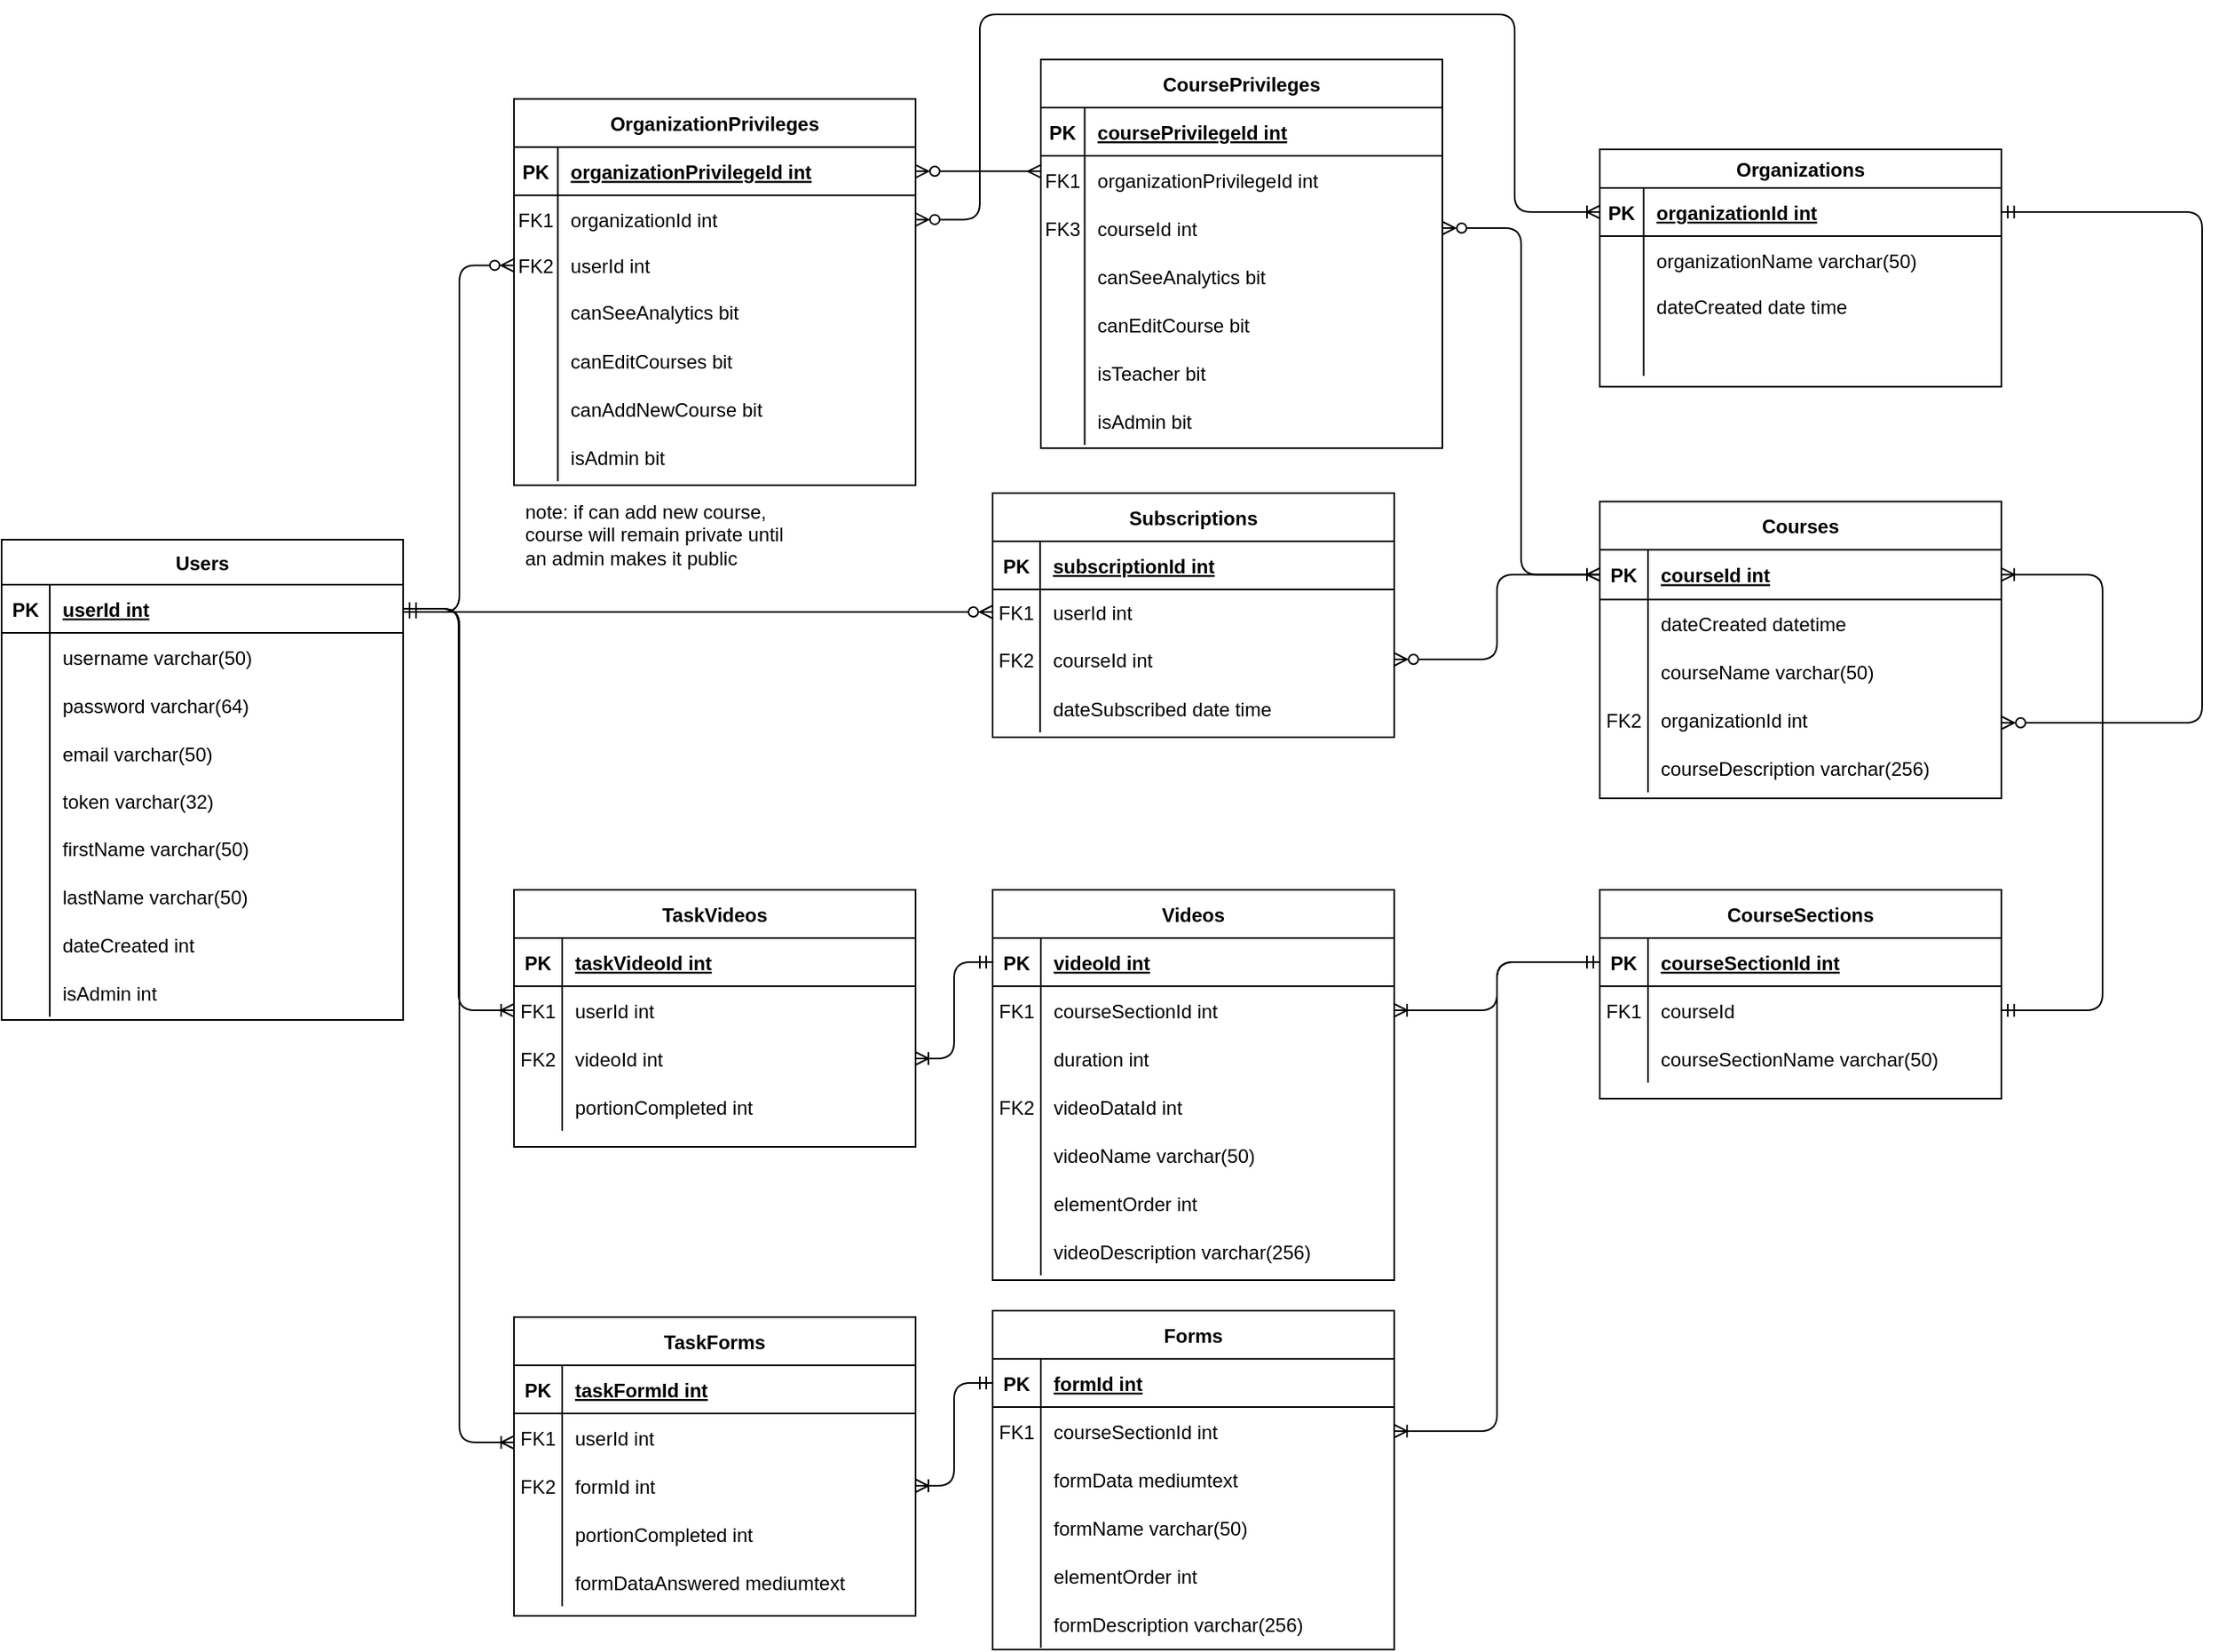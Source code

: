 <mxfile version="18.0.3" type="device"><diagram id="R2lEEEUBdFMjLlhIrx00" name="Page-1"><mxGraphModel dx="1388" dy="1577" grid="0" gridSize="10" guides="1" tooltips="1" connect="1" arrows="1" fold="1" page="0" pageScale="1" pageWidth="850" pageHeight="1100" math="0" shadow="0" extFonts="Permanent Marker^https://fonts.googleapis.com/css?family=Permanent+Marker"><root><mxCell id="0"/><mxCell id="1" parent="0"/><mxCell id="C-vyLk0tnHw3VtMMgP7b-1" value="" style="edgeStyle=orthogonalEdgeStyle;endArrow=ERzeroToMany;startArrow=ERmandOne;endFill=1;startFill=0;rounded=1;" parent="1" source="C-vyLk0tnHw3VtMMgP7b-24" target="C-vyLk0tnHw3VtMMgP7b-6" edge="1"><mxGeometry width="100" height="100" relative="1" as="geometry"><mxPoint x="340" y="720" as="sourcePoint"/><mxPoint x="440" y="620" as="targetPoint"/><Array as="points"><mxPoint x="266" y="115"/><mxPoint x="266" y="115"/></Array></mxGeometry></mxCell><mxCell id="C-vyLk0tnHw3VtMMgP7b-12" value="" style="edgeStyle=orthogonalEdgeStyle;endArrow=ERoneToMany;startArrow=ERzeroToMany;endFill=0;startFill=0;exitX=1;exitY=0.5;exitDx=0;exitDy=0;entryX=0;entryY=0.5;entryDx=0;entryDy=0;" parent="1" source="C-vyLk0tnHw3VtMMgP7b-9" target="C-vyLk0tnHw3VtMMgP7b-14" edge="1"><mxGeometry width="100" height="100" relative="1" as="geometry"><mxPoint x="400" y="180" as="sourcePoint"/><mxPoint x="460" y="205" as="targetPoint"/></mxGeometry></mxCell><mxCell id="C-vyLk0tnHw3VtMMgP7b-2" value="Subscriptions" style="shape=table;startSize=30;container=1;collapsible=1;childLayout=tableLayout;fixedRows=1;rowLines=0;fontStyle=1;align=center;resizeLast=1;" parent="1" vertex="1"><mxGeometry x="450" y="41" width="250" height="152" as="geometry"/></mxCell><mxCell id="C-vyLk0tnHw3VtMMgP7b-3" value="" style="shape=partialRectangle;collapsible=0;dropTarget=0;pointerEvents=0;fillColor=none;points=[[0,0.5],[1,0.5]];portConstraint=eastwest;top=0;left=0;right=0;bottom=1;" parent="C-vyLk0tnHw3VtMMgP7b-2" vertex="1"><mxGeometry y="30" width="250" height="30" as="geometry"/></mxCell><mxCell id="C-vyLk0tnHw3VtMMgP7b-4" value="PK" style="shape=partialRectangle;overflow=hidden;connectable=0;fillColor=none;top=0;left=0;bottom=0;right=0;fontStyle=1;" parent="C-vyLk0tnHw3VtMMgP7b-3" vertex="1"><mxGeometry width="29.564" height="30" as="geometry"><mxRectangle width="29.564" height="30" as="alternateBounds"/></mxGeometry></mxCell><mxCell id="C-vyLk0tnHw3VtMMgP7b-5" value="subscriptionId int" style="shape=partialRectangle;overflow=hidden;connectable=0;fillColor=none;top=0;left=0;bottom=0;right=0;align=left;spacingLeft=6;fontStyle=5;" parent="C-vyLk0tnHw3VtMMgP7b-3" vertex="1"><mxGeometry x="29.564" width="220.436" height="30" as="geometry"><mxRectangle width="220.436" height="30" as="alternateBounds"/></mxGeometry></mxCell><mxCell id="C-vyLk0tnHw3VtMMgP7b-6" value="" style="shape=partialRectangle;collapsible=0;dropTarget=0;pointerEvents=0;fillColor=none;points=[[0,0.5],[1,0.5]];portConstraint=eastwest;top=0;left=0;right=0;bottom=0;" parent="C-vyLk0tnHw3VtMMgP7b-2" vertex="1"><mxGeometry y="60" width="250" height="28" as="geometry"/></mxCell><mxCell id="C-vyLk0tnHw3VtMMgP7b-7" value="FK1" style="shape=partialRectangle;overflow=hidden;connectable=0;fillColor=none;top=0;left=0;bottom=0;right=0;" parent="C-vyLk0tnHw3VtMMgP7b-6" vertex="1"><mxGeometry width="29.564" height="28" as="geometry"><mxRectangle width="29.564" height="28" as="alternateBounds"/></mxGeometry></mxCell><mxCell id="C-vyLk0tnHw3VtMMgP7b-8" value="userId int" style="shape=partialRectangle;overflow=hidden;connectable=0;fillColor=none;top=0;left=0;bottom=0;right=0;align=left;spacingLeft=6;" parent="C-vyLk0tnHw3VtMMgP7b-6" vertex="1"><mxGeometry x="29.564" width="220.436" height="28" as="geometry"><mxRectangle width="220.436" height="28" as="alternateBounds"/></mxGeometry></mxCell><mxCell id="C-vyLk0tnHw3VtMMgP7b-9" value="" style="shape=partialRectangle;collapsible=0;dropTarget=0;pointerEvents=0;fillColor=none;points=[[0,0.5],[1,0.5]];portConstraint=eastwest;top=0;left=0;right=0;bottom=0;" parent="C-vyLk0tnHw3VtMMgP7b-2" vertex="1"><mxGeometry y="88" width="250" height="31" as="geometry"/></mxCell><mxCell id="C-vyLk0tnHw3VtMMgP7b-10" value="FK2" style="shape=partialRectangle;overflow=hidden;connectable=0;fillColor=none;top=0;left=0;bottom=0;right=0;" parent="C-vyLk0tnHw3VtMMgP7b-9" vertex="1"><mxGeometry width="29.564" height="31" as="geometry"><mxRectangle width="29.564" height="31" as="alternateBounds"/></mxGeometry></mxCell><mxCell id="C-vyLk0tnHw3VtMMgP7b-11" value="courseId int" style="shape=partialRectangle;overflow=hidden;connectable=0;fillColor=none;top=0;left=0;bottom=0;right=0;align=left;spacingLeft=6;" parent="C-vyLk0tnHw3VtMMgP7b-9" vertex="1"><mxGeometry x="29.564" width="220.436" height="31" as="geometry"><mxRectangle width="220.436" height="31" as="alternateBounds"/></mxGeometry></mxCell><mxCell id="-aKMDBQc289MfvNyo83Q-108" value="" style="shape=partialRectangle;collapsible=0;dropTarget=0;pointerEvents=0;fillColor=none;points=[[0,0.5],[1,0.5]];portConstraint=eastwest;top=0;left=0;right=0;bottom=0;" parent="C-vyLk0tnHw3VtMMgP7b-2" vertex="1"><mxGeometry y="119" width="250" height="30" as="geometry"/></mxCell><mxCell id="-aKMDBQc289MfvNyo83Q-109" value="" style="shape=partialRectangle;overflow=hidden;connectable=0;fillColor=none;top=0;left=0;bottom=0;right=0;" parent="-aKMDBQc289MfvNyo83Q-108" vertex="1"><mxGeometry width="29.564" height="30" as="geometry"><mxRectangle width="29.564" height="30" as="alternateBounds"/></mxGeometry></mxCell><mxCell id="-aKMDBQc289MfvNyo83Q-110" value="dateSubscribed date time" style="shape=partialRectangle;overflow=hidden;connectable=0;fillColor=none;top=0;left=0;bottom=0;right=0;align=left;spacingLeft=6;" parent="-aKMDBQc289MfvNyo83Q-108" vertex="1"><mxGeometry x="29.564" width="220.436" height="30" as="geometry"><mxRectangle width="220.436" height="30" as="alternateBounds"/></mxGeometry></mxCell><mxCell id="C-vyLk0tnHw3VtMMgP7b-13" value="Courses" style="shape=table;startSize=30;container=1;collapsible=1;childLayout=tableLayout;fixedRows=1;rowLines=0;fontStyle=1;align=center;resizeLast=1;" parent="1" vertex="1"><mxGeometry x="828" y="46.21" width="250" height="184.792" as="geometry"/></mxCell><mxCell id="C-vyLk0tnHw3VtMMgP7b-14" value="" style="shape=partialRectangle;collapsible=0;dropTarget=0;pointerEvents=0;fillColor=none;points=[[0,0.5],[1,0.5]];portConstraint=eastwest;top=0;left=0;right=0;bottom=1;" parent="C-vyLk0tnHw3VtMMgP7b-13" vertex="1"><mxGeometry y="30" width="250" height="31" as="geometry"/></mxCell><mxCell id="C-vyLk0tnHw3VtMMgP7b-15" value="PK" style="shape=partialRectangle;overflow=hidden;connectable=0;fillColor=none;top=0;left=0;bottom=0;right=0;fontStyle=1;" parent="C-vyLk0tnHw3VtMMgP7b-14" vertex="1"><mxGeometry width="30" height="31" as="geometry"><mxRectangle width="30" height="31" as="alternateBounds"/></mxGeometry></mxCell><mxCell id="C-vyLk0tnHw3VtMMgP7b-16" value="courseId int" style="shape=partialRectangle;overflow=hidden;connectable=0;fillColor=none;top=0;left=0;bottom=0;right=0;align=left;spacingLeft=6;fontStyle=5;" parent="C-vyLk0tnHw3VtMMgP7b-14" vertex="1"><mxGeometry x="30" width="220" height="31" as="geometry"><mxRectangle width="220" height="31" as="alternateBounds"/></mxGeometry></mxCell><mxCell id="C-vyLk0tnHw3VtMMgP7b-17" value="" style="shape=partialRectangle;collapsible=0;dropTarget=0;pointerEvents=0;fillColor=none;points=[[0,0.5],[1,0.5]];portConstraint=eastwest;top=0;left=0;right=0;bottom=0;" parent="C-vyLk0tnHw3VtMMgP7b-13" vertex="1"><mxGeometry y="61" width="250" height="30" as="geometry"/></mxCell><mxCell id="C-vyLk0tnHw3VtMMgP7b-18" value="" style="shape=partialRectangle;overflow=hidden;connectable=0;fillColor=none;top=0;left=0;bottom=0;right=0;" parent="C-vyLk0tnHw3VtMMgP7b-17" vertex="1"><mxGeometry width="30" height="30" as="geometry"><mxRectangle width="30" height="30" as="alternateBounds"/></mxGeometry></mxCell><mxCell id="C-vyLk0tnHw3VtMMgP7b-19" value="dateCreated datetime" style="shape=partialRectangle;overflow=hidden;connectable=0;fillColor=none;top=0;left=0;bottom=0;right=0;align=left;spacingLeft=6;" parent="C-vyLk0tnHw3VtMMgP7b-17" vertex="1"><mxGeometry x="30" width="220" height="30" as="geometry"><mxRectangle width="220" height="30" as="alternateBounds"/></mxGeometry></mxCell><mxCell id="C-vyLk0tnHw3VtMMgP7b-20" value="" style="shape=partialRectangle;collapsible=0;dropTarget=0;pointerEvents=0;fillColor=none;points=[[0,0.5],[1,0.5]];portConstraint=eastwest;top=0;left=0;right=0;bottom=0;" parent="C-vyLk0tnHw3VtMMgP7b-13" vertex="1"><mxGeometry y="91" width="250" height="30" as="geometry"/></mxCell><mxCell id="C-vyLk0tnHw3VtMMgP7b-21" value="" style="shape=partialRectangle;overflow=hidden;connectable=0;fillColor=none;top=0;left=0;bottom=0;right=0;" parent="C-vyLk0tnHw3VtMMgP7b-20" vertex="1"><mxGeometry width="30" height="30" as="geometry"><mxRectangle width="30" height="30" as="alternateBounds"/></mxGeometry></mxCell><mxCell id="C-vyLk0tnHw3VtMMgP7b-22" value="courseName varchar(50)" style="shape=partialRectangle;overflow=hidden;connectable=0;fillColor=none;top=0;left=0;bottom=0;right=0;align=left;spacingLeft=6;" parent="C-vyLk0tnHw3VtMMgP7b-20" vertex="1"><mxGeometry x="30" width="220" height="30" as="geometry"><mxRectangle width="220" height="30" as="alternateBounds"/></mxGeometry></mxCell><mxCell id="-aKMDBQc289MfvNyo83Q-124" value="" style="shape=partialRectangle;collapsible=0;dropTarget=0;pointerEvents=0;fillColor=none;points=[[0,0.5],[1,0.5]];portConstraint=eastwest;top=0;left=0;right=0;bottom=0;" parent="C-vyLk0tnHw3VtMMgP7b-13" vertex="1"><mxGeometry y="121" width="250" height="30" as="geometry"/></mxCell><mxCell id="-aKMDBQc289MfvNyo83Q-125" value="FK2" style="shape=partialRectangle;overflow=hidden;connectable=0;fillColor=none;top=0;left=0;bottom=0;right=0;" parent="-aKMDBQc289MfvNyo83Q-124" vertex="1"><mxGeometry width="30" height="30" as="geometry"><mxRectangle width="30" height="30" as="alternateBounds"/></mxGeometry></mxCell><mxCell id="-aKMDBQc289MfvNyo83Q-126" value="organizationId int" style="shape=partialRectangle;overflow=hidden;connectable=0;fillColor=none;top=0;left=0;bottom=0;right=0;align=left;spacingLeft=6;" parent="-aKMDBQc289MfvNyo83Q-124" vertex="1"><mxGeometry x="30" width="220" height="30" as="geometry"><mxRectangle width="220" height="30" as="alternateBounds"/></mxGeometry></mxCell><mxCell id="-aKMDBQc289MfvNyo83Q-173" value="" style="shape=partialRectangle;collapsible=0;dropTarget=0;pointerEvents=0;fillColor=none;points=[[0,0.5],[1,0.5]];portConstraint=eastwest;top=0;left=0;right=0;bottom=0;" parent="C-vyLk0tnHw3VtMMgP7b-13" vertex="1"><mxGeometry y="151" width="250" height="30" as="geometry"/></mxCell><mxCell id="-aKMDBQc289MfvNyo83Q-174" value="" style="shape=partialRectangle;overflow=hidden;connectable=0;fillColor=none;top=0;left=0;bottom=0;right=0;" parent="-aKMDBQc289MfvNyo83Q-173" vertex="1"><mxGeometry width="30" height="30" as="geometry"><mxRectangle width="30" height="30" as="alternateBounds"/></mxGeometry></mxCell><mxCell id="-aKMDBQc289MfvNyo83Q-175" value="courseDescription varchar(256)" style="shape=partialRectangle;overflow=hidden;connectable=0;fillColor=none;top=0;left=0;bottom=0;right=0;align=left;spacingLeft=6;" parent="-aKMDBQc289MfvNyo83Q-173" vertex="1"><mxGeometry x="30" width="220" height="30" as="geometry"><mxRectangle width="220" height="30" as="alternateBounds"/></mxGeometry></mxCell><mxCell id="C-vyLk0tnHw3VtMMgP7b-23" value="Users" style="shape=table;startSize=28;container=1;collapsible=1;childLayout=tableLayout;fixedRows=1;rowLines=0;fontStyle=1;align=center;resizeLast=1;" parent="1" vertex="1"><mxGeometry x="-167" y="70" width="250" height="299" as="geometry"/></mxCell><mxCell id="C-vyLk0tnHw3VtMMgP7b-24" value="" style="shape=partialRectangle;collapsible=0;dropTarget=0;pointerEvents=0;fillColor=none;points=[[0,0.5],[1,0.5]];portConstraint=eastwest;top=0;left=0;right=0;bottom=1;" parent="C-vyLk0tnHw3VtMMgP7b-23" vertex="1"><mxGeometry y="28" width="250" height="30" as="geometry"/></mxCell><mxCell id="C-vyLk0tnHw3VtMMgP7b-25" value="PK" style="shape=partialRectangle;overflow=hidden;connectable=0;fillColor=none;top=0;left=0;bottom=0;right=0;fontStyle=1;" parent="C-vyLk0tnHw3VtMMgP7b-24" vertex="1"><mxGeometry width="30" height="30" as="geometry"><mxRectangle width="30" height="30" as="alternateBounds"/></mxGeometry></mxCell><mxCell id="C-vyLk0tnHw3VtMMgP7b-26" value="userId int" style="shape=partialRectangle;overflow=hidden;connectable=0;fillColor=none;top=0;left=0;bottom=0;right=0;align=left;spacingLeft=6;fontStyle=5;" parent="C-vyLk0tnHw3VtMMgP7b-24" vertex="1"><mxGeometry x="30" width="220" height="30" as="geometry"><mxRectangle width="220" height="30" as="alternateBounds"/></mxGeometry></mxCell><mxCell id="C-vyLk0tnHw3VtMMgP7b-27" value="" style="shape=partialRectangle;collapsible=0;dropTarget=0;pointerEvents=0;fillColor=none;points=[[0,0.5],[1,0.5]];portConstraint=eastwest;top=0;left=0;right=0;bottom=0;" parent="C-vyLk0tnHw3VtMMgP7b-23" vertex="1"><mxGeometry y="58" width="250" height="30" as="geometry"/></mxCell><mxCell id="C-vyLk0tnHw3VtMMgP7b-28" value="" style="shape=partialRectangle;overflow=hidden;connectable=0;fillColor=none;top=0;left=0;bottom=0;right=0;" parent="C-vyLk0tnHw3VtMMgP7b-27" vertex="1"><mxGeometry width="30" height="30" as="geometry"><mxRectangle width="30" height="30" as="alternateBounds"/></mxGeometry></mxCell><mxCell id="C-vyLk0tnHw3VtMMgP7b-29" value="username varchar(50)" style="shape=partialRectangle;overflow=hidden;connectable=0;fillColor=none;top=0;left=0;bottom=0;right=0;align=left;spacingLeft=6;" parent="C-vyLk0tnHw3VtMMgP7b-27" vertex="1"><mxGeometry x="30" width="220" height="30" as="geometry"><mxRectangle width="220" height="30" as="alternateBounds"/></mxGeometry></mxCell><mxCell id="-aKMDBQc289MfvNyo83Q-155" value="" style="shape=partialRectangle;collapsible=0;dropTarget=0;pointerEvents=0;fillColor=none;points=[[0,0.5],[1,0.5]];portConstraint=eastwest;top=0;left=0;right=0;bottom=0;" parent="C-vyLk0tnHw3VtMMgP7b-23" vertex="1"><mxGeometry y="88" width="250" height="30" as="geometry"/></mxCell><mxCell id="-aKMDBQc289MfvNyo83Q-156" value="" style="shape=partialRectangle;overflow=hidden;connectable=0;fillColor=none;top=0;left=0;bottom=0;right=0;" parent="-aKMDBQc289MfvNyo83Q-155" vertex="1"><mxGeometry width="30" height="30" as="geometry"><mxRectangle width="30" height="30" as="alternateBounds"/></mxGeometry></mxCell><mxCell id="-aKMDBQc289MfvNyo83Q-157" value="password varchar(64)" style="shape=partialRectangle;overflow=hidden;connectable=0;fillColor=none;top=0;left=0;bottom=0;right=0;align=left;spacingLeft=6;" parent="-aKMDBQc289MfvNyo83Q-155" vertex="1"><mxGeometry x="30" width="220" height="30" as="geometry"><mxRectangle width="220" height="30" as="alternateBounds"/></mxGeometry></mxCell><mxCell id="-aKMDBQc289MfvNyo83Q-161" value="" style="shape=partialRectangle;collapsible=0;dropTarget=0;pointerEvents=0;fillColor=none;points=[[0,0.5],[1,0.5]];portConstraint=eastwest;top=0;left=0;right=0;bottom=0;" parent="C-vyLk0tnHw3VtMMgP7b-23" vertex="1"><mxGeometry y="118" width="250" height="30" as="geometry"/></mxCell><mxCell id="-aKMDBQc289MfvNyo83Q-162" value="" style="shape=partialRectangle;overflow=hidden;connectable=0;fillColor=none;top=0;left=0;bottom=0;right=0;" parent="-aKMDBQc289MfvNyo83Q-161" vertex="1"><mxGeometry width="30" height="30" as="geometry"><mxRectangle width="30" height="30" as="alternateBounds"/></mxGeometry></mxCell><mxCell id="-aKMDBQc289MfvNyo83Q-163" value="email varchar(50)" style="shape=partialRectangle;overflow=hidden;connectable=0;fillColor=none;top=0;left=0;bottom=0;right=0;align=left;spacingLeft=6;" parent="-aKMDBQc289MfvNyo83Q-161" vertex="1"><mxGeometry x="30" width="220" height="30" as="geometry"><mxRectangle width="220" height="30" as="alternateBounds"/></mxGeometry></mxCell><mxCell id="HNr3AJ_LT85igMHzOX2w-1" value="" style="shape=partialRectangle;collapsible=0;dropTarget=0;pointerEvents=0;fillColor=none;points=[[0,0.5],[1,0.5]];portConstraint=eastwest;top=0;left=0;right=0;bottom=0;" vertex="1" parent="C-vyLk0tnHw3VtMMgP7b-23"><mxGeometry y="148" width="250" height="29" as="geometry"/></mxCell><mxCell id="HNr3AJ_LT85igMHzOX2w-2" value="" style="shape=partialRectangle;overflow=hidden;connectable=0;fillColor=none;top=0;left=0;bottom=0;right=0;" vertex="1" parent="HNr3AJ_LT85igMHzOX2w-1"><mxGeometry width="30" height="29" as="geometry"><mxRectangle width="30" height="29" as="alternateBounds"/></mxGeometry></mxCell><mxCell id="HNr3AJ_LT85igMHzOX2w-3" value="token varchar(32)" style="shape=partialRectangle;overflow=hidden;connectable=0;fillColor=none;top=0;left=0;bottom=0;right=0;align=left;spacingLeft=6;" vertex="1" parent="HNr3AJ_LT85igMHzOX2w-1"><mxGeometry x="30" width="220" height="29" as="geometry"><mxRectangle width="220" height="29" as="alternateBounds"/></mxGeometry></mxCell><mxCell id="HNr3AJ_LT85igMHzOX2w-4" value="" style="shape=partialRectangle;collapsible=0;dropTarget=0;pointerEvents=0;fillColor=none;points=[[0,0.5],[1,0.5]];portConstraint=eastwest;top=0;left=0;right=0;bottom=0;" vertex="1" parent="C-vyLk0tnHw3VtMMgP7b-23"><mxGeometry y="177" width="250" height="30" as="geometry"/></mxCell><mxCell id="HNr3AJ_LT85igMHzOX2w-5" value="" style="shape=partialRectangle;overflow=hidden;connectable=0;fillColor=none;top=0;left=0;bottom=0;right=0;" vertex="1" parent="HNr3AJ_LT85igMHzOX2w-4"><mxGeometry width="30" height="30" as="geometry"><mxRectangle width="30" height="30" as="alternateBounds"/></mxGeometry></mxCell><mxCell id="HNr3AJ_LT85igMHzOX2w-6" value="firstName varchar(50)" style="shape=partialRectangle;overflow=hidden;connectable=0;fillColor=none;top=0;left=0;bottom=0;right=0;align=left;spacingLeft=6;" vertex="1" parent="HNr3AJ_LT85igMHzOX2w-4"><mxGeometry x="30" width="220" height="30" as="geometry"><mxRectangle width="220" height="30" as="alternateBounds"/></mxGeometry></mxCell><mxCell id="HNr3AJ_LT85igMHzOX2w-7" value="" style="shape=partialRectangle;collapsible=0;dropTarget=0;pointerEvents=0;fillColor=none;points=[[0,0.5],[1,0.5]];portConstraint=eastwest;top=0;left=0;right=0;bottom=0;" vertex="1" parent="C-vyLk0tnHw3VtMMgP7b-23"><mxGeometry y="207" width="250" height="30" as="geometry"/></mxCell><mxCell id="HNr3AJ_LT85igMHzOX2w-8" value="" style="shape=partialRectangle;overflow=hidden;connectable=0;fillColor=none;top=0;left=0;bottom=0;right=0;" vertex="1" parent="HNr3AJ_LT85igMHzOX2w-7"><mxGeometry width="30" height="30" as="geometry"><mxRectangle width="30" height="30" as="alternateBounds"/></mxGeometry></mxCell><mxCell id="HNr3AJ_LT85igMHzOX2w-9" value="lastName varchar(50)" style="shape=partialRectangle;overflow=hidden;connectable=0;fillColor=none;top=0;left=0;bottom=0;right=0;align=left;spacingLeft=6;" vertex="1" parent="HNr3AJ_LT85igMHzOX2w-7"><mxGeometry x="30" width="220" height="30" as="geometry"><mxRectangle width="220" height="30" as="alternateBounds"/></mxGeometry></mxCell><mxCell id="HNr3AJ_LT85igMHzOX2w-10" value="" style="shape=partialRectangle;collapsible=0;dropTarget=0;pointerEvents=0;fillColor=none;points=[[0,0.5],[1,0.5]];portConstraint=eastwest;top=0;left=0;right=0;bottom=0;" vertex="1" parent="C-vyLk0tnHw3VtMMgP7b-23"><mxGeometry y="237" width="250" height="30" as="geometry"/></mxCell><mxCell id="HNr3AJ_LT85igMHzOX2w-11" value="" style="shape=partialRectangle;overflow=hidden;connectable=0;fillColor=none;top=0;left=0;bottom=0;right=0;" vertex="1" parent="HNr3AJ_LT85igMHzOX2w-10"><mxGeometry width="30" height="30" as="geometry"><mxRectangle width="30" height="30" as="alternateBounds"/></mxGeometry></mxCell><mxCell id="HNr3AJ_LT85igMHzOX2w-12" value="dateCreated int" style="shape=partialRectangle;overflow=hidden;connectable=0;fillColor=none;top=0;left=0;bottom=0;right=0;align=left;spacingLeft=6;" vertex="1" parent="HNr3AJ_LT85igMHzOX2w-10"><mxGeometry x="30" width="220" height="30" as="geometry"><mxRectangle width="220" height="30" as="alternateBounds"/></mxGeometry></mxCell><mxCell id="HNr3AJ_LT85igMHzOX2w-101" value="" style="shape=partialRectangle;collapsible=0;dropTarget=0;pointerEvents=0;fillColor=none;points=[[0,0.5],[1,0.5]];portConstraint=eastwest;top=0;left=0;right=0;bottom=0;" vertex="1" parent="C-vyLk0tnHw3VtMMgP7b-23"><mxGeometry y="267" width="250" height="30" as="geometry"/></mxCell><mxCell id="HNr3AJ_LT85igMHzOX2w-102" value="" style="shape=partialRectangle;overflow=hidden;connectable=0;fillColor=none;top=0;left=0;bottom=0;right=0;" vertex="1" parent="HNr3AJ_LT85igMHzOX2w-101"><mxGeometry width="30" height="30" as="geometry"><mxRectangle width="30" height="30" as="alternateBounds"/></mxGeometry></mxCell><mxCell id="HNr3AJ_LT85igMHzOX2w-103" value="isAdmin int" style="shape=partialRectangle;overflow=hidden;connectable=0;fillColor=none;top=0;left=0;bottom=0;right=0;align=left;spacingLeft=6;" vertex="1" parent="HNr3AJ_LT85igMHzOX2w-101"><mxGeometry x="30" width="220" height="30" as="geometry"><mxRectangle width="220" height="30" as="alternateBounds"/></mxGeometry></mxCell><mxCell id="-aKMDBQc289MfvNyo83Q-8" value="Videos" style="shape=table;startSize=30;container=1;collapsible=1;childLayout=tableLayout;fixedRows=1;rowLines=0;fontStyle=1;align=center;resizeLast=1;" parent="1" vertex="1"><mxGeometry x="450" y="288" width="250" height="243" as="geometry"/></mxCell><mxCell id="-aKMDBQc289MfvNyo83Q-9" value="" style="shape=partialRectangle;collapsible=0;dropTarget=0;pointerEvents=0;fillColor=none;points=[[0,0.5],[1,0.5]];portConstraint=eastwest;top=0;left=0;right=0;bottom=1;" parent="-aKMDBQc289MfvNyo83Q-8" vertex="1"><mxGeometry y="30" width="250" height="30" as="geometry"/></mxCell><mxCell id="-aKMDBQc289MfvNyo83Q-10" value="PK" style="shape=partialRectangle;overflow=hidden;connectable=0;fillColor=none;top=0;left=0;bottom=0;right=0;fontStyle=1;" parent="-aKMDBQc289MfvNyo83Q-9" vertex="1"><mxGeometry width="30" height="30" as="geometry"><mxRectangle width="30" height="30" as="alternateBounds"/></mxGeometry></mxCell><mxCell id="-aKMDBQc289MfvNyo83Q-11" value="videoId int" style="shape=partialRectangle;overflow=hidden;connectable=0;fillColor=none;top=0;left=0;bottom=0;right=0;align=left;spacingLeft=6;fontStyle=5;" parent="-aKMDBQc289MfvNyo83Q-9" vertex="1"><mxGeometry x="30" width="220" height="30" as="geometry"><mxRectangle width="220" height="30" as="alternateBounds"/></mxGeometry></mxCell><mxCell id="-aKMDBQc289MfvNyo83Q-12" value="" style="shape=partialRectangle;collapsible=0;dropTarget=0;pointerEvents=0;fillColor=none;points=[[0,0.5],[1,0.5]];portConstraint=eastwest;top=0;left=0;right=0;bottom=0;" parent="-aKMDBQc289MfvNyo83Q-8" vertex="1"><mxGeometry y="60" width="250" height="30" as="geometry"/></mxCell><mxCell id="-aKMDBQc289MfvNyo83Q-13" value="FK1" style="shape=partialRectangle;overflow=hidden;connectable=0;fillColor=none;top=0;left=0;bottom=0;right=0;" parent="-aKMDBQc289MfvNyo83Q-12" vertex="1"><mxGeometry width="30" height="30" as="geometry"><mxRectangle width="30" height="30" as="alternateBounds"/></mxGeometry></mxCell><mxCell id="-aKMDBQc289MfvNyo83Q-14" value="courseSectionId int" style="shape=partialRectangle;overflow=hidden;connectable=0;fillColor=none;top=0;left=0;bottom=0;right=0;align=left;spacingLeft=6;" parent="-aKMDBQc289MfvNyo83Q-12" vertex="1"><mxGeometry x="30" width="220" height="30" as="geometry"><mxRectangle width="220" height="30" as="alternateBounds"/></mxGeometry></mxCell><mxCell id="-aKMDBQc289MfvNyo83Q-15" value="" style="shape=partialRectangle;collapsible=0;dropTarget=0;pointerEvents=0;fillColor=none;points=[[0,0.5],[1,0.5]];portConstraint=eastwest;top=0;left=0;right=0;bottom=0;" parent="-aKMDBQc289MfvNyo83Q-8" vertex="1"><mxGeometry y="90" width="250" height="30" as="geometry"/></mxCell><mxCell id="-aKMDBQc289MfvNyo83Q-16" value="" style="shape=partialRectangle;overflow=hidden;connectable=0;fillColor=none;top=0;left=0;bottom=0;right=0;" parent="-aKMDBQc289MfvNyo83Q-15" vertex="1"><mxGeometry width="30" height="30" as="geometry"><mxRectangle width="30" height="30" as="alternateBounds"/></mxGeometry></mxCell><mxCell id="-aKMDBQc289MfvNyo83Q-17" value="duration int" style="shape=partialRectangle;overflow=hidden;connectable=0;fillColor=none;top=0;left=0;bottom=0;right=0;align=left;spacingLeft=6;" parent="-aKMDBQc289MfvNyo83Q-15" vertex="1"><mxGeometry x="30" width="220" height="30" as="geometry"><mxRectangle width="220" height="30" as="alternateBounds"/></mxGeometry></mxCell><mxCell id="-aKMDBQc289MfvNyo83Q-43" value="" style="shape=partialRectangle;collapsible=0;dropTarget=0;pointerEvents=0;fillColor=none;points=[[0,0.5],[1,0.5]];portConstraint=eastwest;top=0;left=0;right=0;bottom=0;" parent="-aKMDBQc289MfvNyo83Q-8" vertex="1"><mxGeometry y="120" width="250" height="30" as="geometry"/></mxCell><mxCell id="-aKMDBQc289MfvNyo83Q-44" value="FK2" style="shape=partialRectangle;overflow=hidden;connectable=0;fillColor=none;top=0;left=0;bottom=0;right=0;" parent="-aKMDBQc289MfvNyo83Q-43" vertex="1"><mxGeometry width="30" height="30" as="geometry"><mxRectangle width="30" height="30" as="alternateBounds"/></mxGeometry></mxCell><mxCell id="-aKMDBQc289MfvNyo83Q-45" value="videoDataId int" style="shape=partialRectangle;overflow=hidden;connectable=0;fillColor=none;top=0;left=0;bottom=0;right=0;align=left;spacingLeft=6;" parent="-aKMDBQc289MfvNyo83Q-43" vertex="1"><mxGeometry x="30" width="220" height="30" as="geometry"><mxRectangle width="220" height="30" as="alternateBounds"/></mxGeometry></mxCell><mxCell id="-aKMDBQc289MfvNyo83Q-176" value="" style="shape=partialRectangle;collapsible=0;dropTarget=0;pointerEvents=0;fillColor=none;points=[[0,0.5],[1,0.5]];portConstraint=eastwest;top=0;left=0;right=0;bottom=0;" parent="-aKMDBQc289MfvNyo83Q-8" vertex="1"><mxGeometry y="150" width="250" height="30" as="geometry"/></mxCell><mxCell id="-aKMDBQc289MfvNyo83Q-177" value="" style="shape=partialRectangle;overflow=hidden;connectable=0;fillColor=none;top=0;left=0;bottom=0;right=0;" parent="-aKMDBQc289MfvNyo83Q-176" vertex="1"><mxGeometry width="30" height="30" as="geometry"><mxRectangle width="30" height="30" as="alternateBounds"/></mxGeometry></mxCell><mxCell id="-aKMDBQc289MfvNyo83Q-178" value="videoName varchar(50)" style="shape=partialRectangle;overflow=hidden;connectable=0;fillColor=none;top=0;left=0;bottom=0;right=0;align=left;spacingLeft=6;" parent="-aKMDBQc289MfvNyo83Q-176" vertex="1"><mxGeometry x="30" width="220" height="30" as="geometry"><mxRectangle width="220" height="30" as="alternateBounds"/></mxGeometry></mxCell><mxCell id="-aKMDBQc289MfvNyo83Q-179" value="" style="shape=partialRectangle;collapsible=0;dropTarget=0;pointerEvents=0;fillColor=none;points=[[0,0.5],[1,0.5]];portConstraint=eastwest;top=0;left=0;right=0;bottom=0;" parent="-aKMDBQc289MfvNyo83Q-8" vertex="1"><mxGeometry y="180" width="250" height="30" as="geometry"/></mxCell><mxCell id="-aKMDBQc289MfvNyo83Q-180" value="" style="shape=partialRectangle;overflow=hidden;connectable=0;fillColor=none;top=0;left=0;bottom=0;right=0;" parent="-aKMDBQc289MfvNyo83Q-179" vertex="1"><mxGeometry width="30" height="30" as="geometry"><mxRectangle width="30" height="30" as="alternateBounds"/></mxGeometry></mxCell><mxCell id="-aKMDBQc289MfvNyo83Q-181" value="elementOrder int" style="shape=partialRectangle;overflow=hidden;connectable=0;fillColor=none;top=0;left=0;bottom=0;right=0;align=left;spacingLeft=6;" parent="-aKMDBQc289MfvNyo83Q-179" vertex="1"><mxGeometry x="30" width="220" height="30" as="geometry"><mxRectangle width="220" height="30" as="alternateBounds"/></mxGeometry></mxCell><mxCell id="HNr3AJ_LT85igMHzOX2w-13" value="" style="shape=partialRectangle;collapsible=0;dropTarget=0;pointerEvents=0;fillColor=none;points=[[0,0.5],[1,0.5]];portConstraint=eastwest;top=0;left=0;right=0;bottom=0;" vertex="1" parent="-aKMDBQc289MfvNyo83Q-8"><mxGeometry y="210" width="250" height="30" as="geometry"/></mxCell><mxCell id="HNr3AJ_LT85igMHzOX2w-14" value="" style="shape=partialRectangle;overflow=hidden;connectable=0;fillColor=none;top=0;left=0;bottom=0;right=0;" vertex="1" parent="HNr3AJ_LT85igMHzOX2w-13"><mxGeometry width="30" height="30" as="geometry"><mxRectangle width="30" height="30" as="alternateBounds"/></mxGeometry></mxCell><mxCell id="HNr3AJ_LT85igMHzOX2w-15" value="videoDescription varchar(256)" style="shape=partialRectangle;overflow=hidden;connectable=0;fillColor=none;top=0;left=0;bottom=0;right=0;align=left;spacingLeft=6;" vertex="1" parent="HNr3AJ_LT85igMHzOX2w-13"><mxGeometry x="30" width="220" height="30" as="geometry"><mxRectangle width="220" height="30" as="alternateBounds"/></mxGeometry></mxCell><mxCell id="-aKMDBQc289MfvNyo83Q-18" value="CourseSections" style="shape=table;startSize=30;container=1;collapsible=1;childLayout=tableLayout;fixedRows=1;rowLines=0;fontStyle=1;align=center;resizeLast=1;" parent="1" vertex="1"><mxGeometry x="828" y="288" width="250" height="130" as="geometry"/></mxCell><mxCell id="-aKMDBQc289MfvNyo83Q-19" value="" style="shape=partialRectangle;collapsible=0;dropTarget=0;pointerEvents=0;fillColor=none;points=[[0,0.5],[1,0.5]];portConstraint=eastwest;top=0;left=0;right=0;bottom=1;" parent="-aKMDBQc289MfvNyo83Q-18" vertex="1"><mxGeometry y="30" width="250" height="30" as="geometry"/></mxCell><mxCell id="-aKMDBQc289MfvNyo83Q-20" value="PK" style="shape=partialRectangle;overflow=hidden;connectable=0;fillColor=none;top=0;left=0;bottom=0;right=0;fontStyle=1;" parent="-aKMDBQc289MfvNyo83Q-19" vertex="1"><mxGeometry width="30" height="30" as="geometry"><mxRectangle width="30" height="30" as="alternateBounds"/></mxGeometry></mxCell><mxCell id="-aKMDBQc289MfvNyo83Q-21" value="courseSectionId int" style="shape=partialRectangle;overflow=hidden;connectable=0;fillColor=none;top=0;left=0;bottom=0;right=0;align=left;spacingLeft=6;fontStyle=5;" parent="-aKMDBQc289MfvNyo83Q-19" vertex="1"><mxGeometry x="30" width="220" height="30" as="geometry"><mxRectangle width="220" height="30" as="alternateBounds"/></mxGeometry></mxCell><mxCell id="-aKMDBQc289MfvNyo83Q-22" value="" style="shape=partialRectangle;collapsible=0;dropTarget=0;pointerEvents=0;fillColor=none;points=[[0,0.5],[1,0.5]];portConstraint=eastwest;top=0;left=0;right=0;bottom=0;" parent="-aKMDBQc289MfvNyo83Q-18" vertex="1"><mxGeometry y="60" width="250" height="30" as="geometry"/></mxCell><mxCell id="-aKMDBQc289MfvNyo83Q-23" value="FK1" style="shape=partialRectangle;overflow=hidden;connectable=0;fillColor=none;top=0;left=0;bottom=0;right=0;" parent="-aKMDBQc289MfvNyo83Q-22" vertex="1"><mxGeometry width="30" height="30" as="geometry"><mxRectangle width="30" height="30" as="alternateBounds"/></mxGeometry></mxCell><mxCell id="-aKMDBQc289MfvNyo83Q-24" value="courseId" style="shape=partialRectangle;overflow=hidden;connectable=0;fillColor=none;top=0;left=0;bottom=0;right=0;align=left;spacingLeft=6;" parent="-aKMDBQc289MfvNyo83Q-22" vertex="1"><mxGeometry x="30" width="220" height="30" as="geometry"><mxRectangle width="220" height="30" as="alternateBounds"/></mxGeometry></mxCell><mxCell id="-aKMDBQc289MfvNyo83Q-25" value="" style="shape=partialRectangle;collapsible=0;dropTarget=0;pointerEvents=0;fillColor=none;points=[[0,0.5],[1,0.5]];portConstraint=eastwest;top=0;left=0;right=0;bottom=0;" parent="-aKMDBQc289MfvNyo83Q-18" vertex="1"><mxGeometry y="90" width="250" height="30" as="geometry"/></mxCell><mxCell id="-aKMDBQc289MfvNyo83Q-26" value="" style="shape=partialRectangle;overflow=hidden;connectable=0;fillColor=none;top=0;left=0;bottom=0;right=0;" parent="-aKMDBQc289MfvNyo83Q-25" vertex="1"><mxGeometry width="30" height="30" as="geometry"><mxRectangle width="30" height="30" as="alternateBounds"/></mxGeometry></mxCell><mxCell id="-aKMDBQc289MfvNyo83Q-27" value="courseSectionName varchar(50)" style="shape=partialRectangle;overflow=hidden;connectable=0;fillColor=none;top=0;left=0;bottom=0;right=0;align=left;spacingLeft=6;" parent="-aKMDBQc289MfvNyo83Q-25" vertex="1"><mxGeometry x="30" width="220" height="30" as="geometry"><mxRectangle width="220" height="30" as="alternateBounds"/></mxGeometry></mxCell><mxCell id="-aKMDBQc289MfvNyo83Q-28" style="edgeStyle=orthogonalEdgeStyle;rounded=1;orthogonalLoop=1;jettySize=auto;html=1;entryX=1;entryY=0.5;entryDx=0;entryDy=0;startArrow=ERmandOne;startFill=0;endArrow=ERoneToMany;endFill=0;" parent="1" source="-aKMDBQc289MfvNyo83Q-22" target="C-vyLk0tnHw3VtMMgP7b-14" edge="1"><mxGeometry relative="1" as="geometry"><Array as="points"><mxPoint x="1141" y="363"/><mxPoint x="1141" y="92"/></Array></mxGeometry></mxCell><mxCell id="-aKMDBQc289MfvNyo83Q-29" style="edgeStyle=orthogonalEdgeStyle;rounded=1;orthogonalLoop=1;jettySize=auto;html=1;startArrow=ERoneToMany;startFill=0;endArrow=ERmandOne;endFill=0;" parent="1" source="-aKMDBQc289MfvNyo83Q-12" target="-aKMDBQc289MfvNyo83Q-19" edge="1"><mxGeometry relative="1" as="geometry"/></mxCell><mxCell id="-aKMDBQc289MfvNyo83Q-30" value="Forms" style="shape=table;startSize=30;container=1;collapsible=1;childLayout=tableLayout;fixedRows=1;rowLines=0;fontStyle=1;align=center;resizeLast=1;" parent="1" vertex="1"><mxGeometry x="450" y="550" width="250" height="211" as="geometry"/></mxCell><mxCell id="-aKMDBQc289MfvNyo83Q-31" value="" style="shape=partialRectangle;collapsible=0;dropTarget=0;pointerEvents=0;fillColor=none;points=[[0,0.5],[1,0.5]];portConstraint=eastwest;top=0;left=0;right=0;bottom=1;" parent="-aKMDBQc289MfvNyo83Q-30" vertex="1"><mxGeometry y="30" width="250" height="30" as="geometry"/></mxCell><mxCell id="-aKMDBQc289MfvNyo83Q-32" value="PK" style="shape=partialRectangle;overflow=hidden;connectable=0;fillColor=none;top=0;left=0;bottom=0;right=0;fontStyle=1;" parent="-aKMDBQc289MfvNyo83Q-31" vertex="1"><mxGeometry width="30" height="30" as="geometry"><mxRectangle width="30" height="30" as="alternateBounds"/></mxGeometry></mxCell><mxCell id="-aKMDBQc289MfvNyo83Q-33" value="formId int" style="shape=partialRectangle;overflow=hidden;connectable=0;fillColor=none;top=0;left=0;bottom=0;right=0;align=left;spacingLeft=6;fontStyle=5;" parent="-aKMDBQc289MfvNyo83Q-31" vertex="1"><mxGeometry x="30" width="220" height="30" as="geometry"><mxRectangle width="220" height="30" as="alternateBounds"/></mxGeometry></mxCell><mxCell id="-aKMDBQc289MfvNyo83Q-34" value="" style="shape=partialRectangle;collapsible=0;dropTarget=0;pointerEvents=0;fillColor=none;points=[[0,0.5],[1,0.5]];portConstraint=eastwest;top=0;left=0;right=0;bottom=0;" parent="-aKMDBQc289MfvNyo83Q-30" vertex="1"><mxGeometry y="60" width="250" height="30" as="geometry"/></mxCell><mxCell id="-aKMDBQc289MfvNyo83Q-35" value="FK1" style="shape=partialRectangle;overflow=hidden;connectable=0;fillColor=none;top=0;left=0;bottom=0;right=0;" parent="-aKMDBQc289MfvNyo83Q-34" vertex="1"><mxGeometry width="30" height="30" as="geometry"><mxRectangle width="30" height="30" as="alternateBounds"/></mxGeometry></mxCell><mxCell id="-aKMDBQc289MfvNyo83Q-36" value="courseSectionId int" style="shape=partialRectangle;overflow=hidden;connectable=0;fillColor=none;top=0;left=0;bottom=0;right=0;align=left;spacingLeft=6;" parent="-aKMDBQc289MfvNyo83Q-34" vertex="1"><mxGeometry x="30" width="220" height="30" as="geometry"><mxRectangle width="220" height="30" as="alternateBounds"/></mxGeometry></mxCell><mxCell id="-aKMDBQc289MfvNyo83Q-37" value="" style="shape=partialRectangle;collapsible=0;dropTarget=0;pointerEvents=0;fillColor=none;points=[[0,0.5],[1,0.5]];portConstraint=eastwest;top=0;left=0;right=0;bottom=0;" parent="-aKMDBQc289MfvNyo83Q-30" vertex="1"><mxGeometry y="90" width="250" height="30" as="geometry"/></mxCell><mxCell id="-aKMDBQc289MfvNyo83Q-38" value="" style="shape=partialRectangle;overflow=hidden;connectable=0;fillColor=none;top=0;left=0;bottom=0;right=0;" parent="-aKMDBQc289MfvNyo83Q-37" vertex="1"><mxGeometry width="30" height="30" as="geometry"><mxRectangle width="30" height="30" as="alternateBounds"/></mxGeometry></mxCell><mxCell id="-aKMDBQc289MfvNyo83Q-39" value="formData mediumtext" style="shape=partialRectangle;overflow=hidden;connectable=0;fillColor=none;top=0;left=0;bottom=0;right=0;align=left;spacingLeft=6;" parent="-aKMDBQc289MfvNyo83Q-37" vertex="1"><mxGeometry x="30" width="220" height="30" as="geometry"><mxRectangle width="220" height="30" as="alternateBounds"/></mxGeometry></mxCell><mxCell id="-aKMDBQc289MfvNyo83Q-182" value="" style="shape=partialRectangle;collapsible=0;dropTarget=0;pointerEvents=0;fillColor=none;points=[[0,0.5],[1,0.5]];portConstraint=eastwest;top=0;left=0;right=0;bottom=0;" parent="-aKMDBQc289MfvNyo83Q-30" vertex="1"><mxGeometry y="120" width="250" height="30" as="geometry"/></mxCell><mxCell id="-aKMDBQc289MfvNyo83Q-183" value="" style="shape=partialRectangle;overflow=hidden;connectable=0;fillColor=none;top=0;left=0;bottom=0;right=0;" parent="-aKMDBQc289MfvNyo83Q-182" vertex="1"><mxGeometry width="30" height="30" as="geometry"><mxRectangle width="30" height="30" as="alternateBounds"/></mxGeometry></mxCell><mxCell id="-aKMDBQc289MfvNyo83Q-184" value="formName varchar(50)" style="shape=partialRectangle;overflow=hidden;connectable=0;fillColor=none;top=0;left=0;bottom=0;right=0;align=left;spacingLeft=6;" parent="-aKMDBQc289MfvNyo83Q-182" vertex="1"><mxGeometry x="30" width="220" height="30" as="geometry"><mxRectangle width="220" height="30" as="alternateBounds"/></mxGeometry></mxCell><mxCell id="-aKMDBQc289MfvNyo83Q-185" value="" style="shape=partialRectangle;collapsible=0;dropTarget=0;pointerEvents=0;fillColor=none;points=[[0,0.5],[1,0.5]];portConstraint=eastwest;top=0;left=0;right=0;bottom=0;" parent="-aKMDBQc289MfvNyo83Q-30" vertex="1"><mxGeometry y="150" width="250" height="30" as="geometry"/></mxCell><mxCell id="-aKMDBQc289MfvNyo83Q-186" value="" style="shape=partialRectangle;overflow=hidden;connectable=0;fillColor=none;top=0;left=0;bottom=0;right=0;" parent="-aKMDBQc289MfvNyo83Q-185" vertex="1"><mxGeometry width="30" height="30" as="geometry"><mxRectangle width="30" height="30" as="alternateBounds"/></mxGeometry></mxCell><mxCell id="-aKMDBQc289MfvNyo83Q-187" value="elementOrder int" style="shape=partialRectangle;overflow=hidden;connectable=0;fillColor=none;top=0;left=0;bottom=0;right=0;align=left;spacingLeft=6;" parent="-aKMDBQc289MfvNyo83Q-185" vertex="1"><mxGeometry x="30" width="220" height="30" as="geometry"><mxRectangle width="220" height="30" as="alternateBounds"/></mxGeometry></mxCell><mxCell id="HNr3AJ_LT85igMHzOX2w-16" value="" style="shape=partialRectangle;collapsible=0;dropTarget=0;pointerEvents=0;fillColor=none;points=[[0,0.5],[1,0.5]];portConstraint=eastwest;top=0;left=0;right=0;bottom=0;" vertex="1" parent="-aKMDBQc289MfvNyo83Q-30"><mxGeometry y="180" width="250" height="30" as="geometry"/></mxCell><mxCell id="HNr3AJ_LT85igMHzOX2w-17" value="" style="shape=partialRectangle;overflow=hidden;connectable=0;fillColor=none;top=0;left=0;bottom=0;right=0;" vertex="1" parent="HNr3AJ_LT85igMHzOX2w-16"><mxGeometry width="30" height="30" as="geometry"><mxRectangle width="30" height="30" as="alternateBounds"/></mxGeometry></mxCell><mxCell id="HNr3AJ_LT85igMHzOX2w-18" value="formDescription varchar(256)" style="shape=partialRectangle;overflow=hidden;connectable=0;fillColor=none;top=0;left=0;bottom=0;right=0;align=left;spacingLeft=6;" vertex="1" parent="HNr3AJ_LT85igMHzOX2w-16"><mxGeometry x="30" width="220" height="30" as="geometry"><mxRectangle width="220" height="30" as="alternateBounds"/></mxGeometry></mxCell><mxCell id="-aKMDBQc289MfvNyo83Q-40" style="edgeStyle=orthogonalEdgeStyle;rounded=1;orthogonalLoop=1;jettySize=auto;html=1;entryX=0;entryY=0.5;entryDx=0;entryDy=0;startArrow=ERoneToMany;startFill=0;endArrow=ERmandOne;endFill=0;" parent="1" source="-aKMDBQc289MfvNyo83Q-34" target="-aKMDBQc289MfvNyo83Q-19" edge="1"><mxGeometry relative="1" as="geometry"/></mxCell><mxCell id="-aKMDBQc289MfvNyo83Q-47" value="TaskVideos" style="shape=table;startSize=30;container=1;collapsible=1;childLayout=tableLayout;fixedRows=1;rowLines=0;fontStyle=1;align=center;resizeLast=1;" parent="1" vertex="1"><mxGeometry x="152" y="288" width="250" height="160" as="geometry"/></mxCell><mxCell id="-aKMDBQc289MfvNyo83Q-48" value="" style="shape=partialRectangle;collapsible=0;dropTarget=0;pointerEvents=0;fillColor=none;points=[[0,0.5],[1,0.5]];portConstraint=eastwest;top=0;left=0;right=0;bottom=1;" parent="-aKMDBQc289MfvNyo83Q-47" vertex="1"><mxGeometry y="30" width="250" height="30" as="geometry"/></mxCell><mxCell id="-aKMDBQc289MfvNyo83Q-49" value="PK" style="shape=partialRectangle;overflow=hidden;connectable=0;fillColor=none;top=0;left=0;bottom=0;right=0;fontStyle=1;" parent="-aKMDBQc289MfvNyo83Q-48" vertex="1"><mxGeometry width="30" height="30" as="geometry"><mxRectangle width="30" height="30" as="alternateBounds"/></mxGeometry></mxCell><mxCell id="-aKMDBQc289MfvNyo83Q-50" value="taskVideoId int" style="shape=partialRectangle;overflow=hidden;connectable=0;fillColor=none;top=0;left=0;bottom=0;right=0;align=left;spacingLeft=6;fontStyle=5;" parent="-aKMDBQc289MfvNyo83Q-48" vertex="1"><mxGeometry x="30" width="220" height="30" as="geometry"><mxRectangle width="220" height="30" as="alternateBounds"/></mxGeometry></mxCell><mxCell id="-aKMDBQc289MfvNyo83Q-51" value="" style="shape=partialRectangle;collapsible=0;dropTarget=0;pointerEvents=0;fillColor=none;points=[[0,0.5],[1,0.5]];portConstraint=eastwest;top=0;left=0;right=0;bottom=0;" parent="-aKMDBQc289MfvNyo83Q-47" vertex="1"><mxGeometry y="60" width="250" height="30" as="geometry"/></mxCell><mxCell id="-aKMDBQc289MfvNyo83Q-52" value="FK1" style="shape=partialRectangle;overflow=hidden;connectable=0;fillColor=none;top=0;left=0;bottom=0;right=0;" parent="-aKMDBQc289MfvNyo83Q-51" vertex="1"><mxGeometry width="30" height="30" as="geometry"><mxRectangle width="30" height="30" as="alternateBounds"/></mxGeometry></mxCell><mxCell id="-aKMDBQc289MfvNyo83Q-53" value="userId int" style="shape=partialRectangle;overflow=hidden;connectable=0;fillColor=none;top=0;left=0;bottom=0;right=0;align=left;spacingLeft=6;" parent="-aKMDBQc289MfvNyo83Q-51" vertex="1"><mxGeometry x="30" width="220" height="30" as="geometry"><mxRectangle width="220" height="30" as="alternateBounds"/></mxGeometry></mxCell><mxCell id="-aKMDBQc289MfvNyo83Q-54" value="" style="shape=partialRectangle;collapsible=0;dropTarget=0;pointerEvents=0;fillColor=none;points=[[0,0.5],[1,0.5]];portConstraint=eastwest;top=0;left=0;right=0;bottom=0;" parent="-aKMDBQc289MfvNyo83Q-47" vertex="1"><mxGeometry y="90" width="250" height="30" as="geometry"/></mxCell><mxCell id="-aKMDBQc289MfvNyo83Q-55" value="FK2" style="shape=partialRectangle;overflow=hidden;connectable=0;fillColor=none;top=0;left=0;bottom=0;right=0;" parent="-aKMDBQc289MfvNyo83Q-54" vertex="1"><mxGeometry width="30" height="30" as="geometry"><mxRectangle width="30" height="30" as="alternateBounds"/></mxGeometry></mxCell><mxCell id="-aKMDBQc289MfvNyo83Q-56" value="videoId int" style="shape=partialRectangle;overflow=hidden;connectable=0;fillColor=none;top=0;left=0;bottom=0;right=0;align=left;spacingLeft=6;" parent="-aKMDBQc289MfvNyo83Q-54" vertex="1"><mxGeometry x="30" width="220" height="30" as="geometry"><mxRectangle width="220" height="30" as="alternateBounds"/></mxGeometry></mxCell><mxCell id="-aKMDBQc289MfvNyo83Q-57" value="" style="shape=partialRectangle;collapsible=0;dropTarget=0;pointerEvents=0;fillColor=none;points=[[0,0.5],[1,0.5]];portConstraint=eastwest;top=0;left=0;right=0;bottom=0;" parent="-aKMDBQc289MfvNyo83Q-47" vertex="1"><mxGeometry y="120" width="250" height="30" as="geometry"/></mxCell><mxCell id="-aKMDBQc289MfvNyo83Q-58" value="" style="shape=partialRectangle;overflow=hidden;connectable=0;fillColor=none;top=0;left=0;bottom=0;right=0;" parent="-aKMDBQc289MfvNyo83Q-57" vertex="1"><mxGeometry width="30" height="30" as="geometry"><mxRectangle width="30" height="30" as="alternateBounds"/></mxGeometry></mxCell><mxCell id="-aKMDBQc289MfvNyo83Q-59" value="portionCompleted int" style="shape=partialRectangle;overflow=hidden;connectable=0;fillColor=none;top=0;left=0;bottom=0;right=0;align=left;spacingLeft=6;" parent="-aKMDBQc289MfvNyo83Q-57" vertex="1"><mxGeometry x="30" width="220" height="30" as="geometry"><mxRectangle width="220" height="30" as="alternateBounds"/></mxGeometry></mxCell><mxCell id="-aKMDBQc289MfvNyo83Q-60" style="edgeStyle=orthogonalEdgeStyle;rounded=1;orthogonalLoop=1;jettySize=auto;html=1;entryX=0;entryY=0.5;entryDx=0;entryDy=0;startArrow=ERoneToMany;startFill=0;endArrow=ERmandOne;endFill=0;" parent="1" source="-aKMDBQc289MfvNyo83Q-54" target="-aKMDBQc289MfvNyo83Q-9" edge="1"><mxGeometry relative="1" as="geometry"/></mxCell><mxCell id="-aKMDBQc289MfvNyo83Q-61" style="edgeStyle=orthogonalEdgeStyle;rounded=1;orthogonalLoop=1;jettySize=auto;html=1;entryX=1;entryY=0.5;entryDx=0;entryDy=0;startArrow=ERoneToMany;startFill=0;endArrow=ERmandOne;endFill=0;" parent="1" source="-aKMDBQc289MfvNyo83Q-51" target="C-vyLk0tnHw3VtMMgP7b-24" edge="1"><mxGeometry relative="1" as="geometry"/></mxCell><mxCell id="-aKMDBQc289MfvNyo83Q-65" value="TaskForms" style="shape=table;startSize=30;container=1;collapsible=1;childLayout=tableLayout;fixedRows=1;rowLines=0;fontStyle=1;align=center;resizeLast=1;" parent="1" vertex="1"><mxGeometry x="152" y="554" width="250" height="186" as="geometry"/></mxCell><mxCell id="-aKMDBQc289MfvNyo83Q-66" value="" style="shape=partialRectangle;collapsible=0;dropTarget=0;pointerEvents=0;fillColor=none;points=[[0,0.5],[1,0.5]];portConstraint=eastwest;top=0;left=0;right=0;bottom=1;" parent="-aKMDBQc289MfvNyo83Q-65" vertex="1"><mxGeometry y="30" width="250" height="30" as="geometry"/></mxCell><mxCell id="-aKMDBQc289MfvNyo83Q-67" value="PK" style="shape=partialRectangle;overflow=hidden;connectable=0;fillColor=none;top=0;left=0;bottom=0;right=0;fontStyle=1;" parent="-aKMDBQc289MfvNyo83Q-66" vertex="1"><mxGeometry width="30" height="30" as="geometry"><mxRectangle width="30" height="30" as="alternateBounds"/></mxGeometry></mxCell><mxCell id="-aKMDBQc289MfvNyo83Q-68" value="taskFormId int" style="shape=partialRectangle;overflow=hidden;connectable=0;fillColor=none;top=0;left=0;bottom=0;right=0;align=left;spacingLeft=6;fontStyle=5;" parent="-aKMDBQc289MfvNyo83Q-66" vertex="1"><mxGeometry x="30" width="220" height="30" as="geometry"><mxRectangle width="220" height="30" as="alternateBounds"/></mxGeometry></mxCell><mxCell id="-aKMDBQc289MfvNyo83Q-69" value="" style="shape=partialRectangle;collapsible=0;dropTarget=0;pointerEvents=0;fillColor=none;points=[[0,0.5],[1,0.5]];portConstraint=eastwest;top=0;left=0;right=0;bottom=0;" parent="-aKMDBQc289MfvNyo83Q-65" vertex="1"><mxGeometry y="60" width="250" height="30" as="geometry"/></mxCell><mxCell id="-aKMDBQc289MfvNyo83Q-70" value="FK1" style="shape=partialRectangle;overflow=hidden;connectable=0;fillColor=none;top=0;left=0;bottom=0;right=0;" parent="-aKMDBQc289MfvNyo83Q-69" vertex="1"><mxGeometry width="30" height="30" as="geometry"><mxRectangle width="30" height="30" as="alternateBounds"/></mxGeometry></mxCell><mxCell id="-aKMDBQc289MfvNyo83Q-71" value="userId int" style="shape=partialRectangle;overflow=hidden;connectable=0;fillColor=none;top=0;left=0;bottom=0;right=0;align=left;spacingLeft=6;" parent="-aKMDBQc289MfvNyo83Q-69" vertex="1"><mxGeometry x="30" width="220" height="30" as="geometry"><mxRectangle width="220" height="30" as="alternateBounds"/></mxGeometry></mxCell><mxCell id="-aKMDBQc289MfvNyo83Q-72" value="" style="shape=partialRectangle;collapsible=0;dropTarget=0;pointerEvents=0;fillColor=none;points=[[0,0.5],[1,0.5]];portConstraint=eastwest;top=0;left=0;right=0;bottom=0;" parent="-aKMDBQc289MfvNyo83Q-65" vertex="1"><mxGeometry y="90" width="250" height="30" as="geometry"/></mxCell><mxCell id="-aKMDBQc289MfvNyo83Q-73" value="FK2" style="shape=partialRectangle;overflow=hidden;connectable=0;fillColor=none;top=0;left=0;bottom=0;right=0;" parent="-aKMDBQc289MfvNyo83Q-72" vertex="1"><mxGeometry width="30" height="30" as="geometry"><mxRectangle width="30" height="30" as="alternateBounds"/></mxGeometry></mxCell><mxCell id="-aKMDBQc289MfvNyo83Q-74" value="formId int" style="shape=partialRectangle;overflow=hidden;connectable=0;fillColor=none;top=0;left=0;bottom=0;right=0;align=left;spacingLeft=6;" parent="-aKMDBQc289MfvNyo83Q-72" vertex="1"><mxGeometry x="30" width="220" height="30" as="geometry"><mxRectangle width="220" height="30" as="alternateBounds"/></mxGeometry></mxCell><mxCell id="-aKMDBQc289MfvNyo83Q-75" value="" style="shape=partialRectangle;collapsible=0;dropTarget=0;pointerEvents=0;fillColor=none;points=[[0,0.5],[1,0.5]];portConstraint=eastwest;top=0;left=0;right=0;bottom=0;" parent="-aKMDBQc289MfvNyo83Q-65" vertex="1"><mxGeometry y="120" width="250" height="30" as="geometry"/></mxCell><mxCell id="-aKMDBQc289MfvNyo83Q-76" value="" style="shape=partialRectangle;overflow=hidden;connectable=0;fillColor=none;top=0;left=0;bottom=0;right=0;" parent="-aKMDBQc289MfvNyo83Q-75" vertex="1"><mxGeometry width="30" height="30" as="geometry"><mxRectangle width="30" height="30" as="alternateBounds"/></mxGeometry></mxCell><mxCell id="-aKMDBQc289MfvNyo83Q-77" value="portionCompleted int" style="shape=partialRectangle;overflow=hidden;connectable=0;fillColor=none;top=0;left=0;bottom=0;right=0;align=left;spacingLeft=6;" parent="-aKMDBQc289MfvNyo83Q-75" vertex="1"><mxGeometry x="30" width="220" height="30" as="geometry"><mxRectangle width="220" height="30" as="alternateBounds"/></mxGeometry></mxCell><mxCell id="-aKMDBQc289MfvNyo83Q-152" value="" style="shape=partialRectangle;collapsible=0;dropTarget=0;pointerEvents=0;fillColor=none;points=[[0,0.5],[1,0.5]];portConstraint=eastwest;top=0;left=0;right=0;bottom=0;" parent="-aKMDBQc289MfvNyo83Q-65" vertex="1"><mxGeometry y="150" width="250" height="30" as="geometry"/></mxCell><mxCell id="-aKMDBQc289MfvNyo83Q-153" value="" style="shape=partialRectangle;overflow=hidden;connectable=0;fillColor=none;top=0;left=0;bottom=0;right=0;" parent="-aKMDBQc289MfvNyo83Q-152" vertex="1"><mxGeometry width="30" height="30" as="geometry"><mxRectangle width="30" height="30" as="alternateBounds"/></mxGeometry></mxCell><mxCell id="-aKMDBQc289MfvNyo83Q-154" value="formDataAnswered mediumtext" style="shape=partialRectangle;overflow=hidden;connectable=0;fillColor=none;top=0;left=0;bottom=0;right=0;align=left;spacingLeft=6;" parent="-aKMDBQc289MfvNyo83Q-152" vertex="1"><mxGeometry x="30" width="220" height="30" as="geometry"><mxRectangle width="220" height="30" as="alternateBounds"/></mxGeometry></mxCell><mxCell id="-aKMDBQc289MfvNyo83Q-78" style="edgeStyle=orthogonalEdgeStyle;rounded=1;orthogonalLoop=1;jettySize=auto;html=1;startArrow=ERoneToMany;startFill=0;endArrow=ERmandOne;endFill=0;" parent="1" source="-aKMDBQc289MfvNyo83Q-72" target="-aKMDBQc289MfvNyo83Q-31" edge="1"><mxGeometry relative="1" as="geometry"/></mxCell><mxCell id="-aKMDBQc289MfvNyo83Q-79" style="edgeStyle=orthogonalEdgeStyle;rounded=1;orthogonalLoop=1;jettySize=auto;html=1;entryX=1;entryY=0.5;entryDx=0;entryDy=0;startArrow=ERoneToMany;startFill=0;endArrow=ERmandOne;endFill=0;" parent="1" source="-aKMDBQc289MfvNyo83Q-69" target="C-vyLk0tnHw3VtMMgP7b-24" edge="1"><mxGeometry relative="1" as="geometry"><Array as="points"><mxPoint x="118" y="632"/><mxPoint x="118" y="113"/></Array></mxGeometry></mxCell><mxCell id="-aKMDBQc289MfvNyo83Q-111" value="Organizations" style="shape=table;startSize=24;container=1;collapsible=1;childLayout=tableLayout;fixedRows=1;rowLines=0;fontStyle=1;align=center;resizeLast=1;" parent="1" vertex="1"><mxGeometry x="828" y="-173" width="250" height="147.75" as="geometry"/></mxCell><mxCell id="-aKMDBQc289MfvNyo83Q-112" value="" style="shape=partialRectangle;collapsible=0;dropTarget=0;pointerEvents=0;fillColor=none;points=[[0,0.5],[1,0.5]];portConstraint=eastwest;top=0;left=0;right=0;bottom=1;" parent="-aKMDBQc289MfvNyo83Q-111" vertex="1"><mxGeometry y="24" width="250" height="30" as="geometry"/></mxCell><mxCell id="-aKMDBQc289MfvNyo83Q-113" value="PK" style="shape=partialRectangle;overflow=hidden;connectable=0;fillColor=none;top=0;left=0;bottom=0;right=0;fontStyle=1;" parent="-aKMDBQc289MfvNyo83Q-112" vertex="1"><mxGeometry width="27.292" height="30" as="geometry"><mxRectangle width="27.292" height="30" as="alternateBounds"/></mxGeometry></mxCell><mxCell id="-aKMDBQc289MfvNyo83Q-114" value="organizationId int" style="shape=partialRectangle;overflow=hidden;connectable=0;fillColor=none;top=0;left=0;bottom=0;right=0;align=left;spacingLeft=6;fontStyle=5;" parent="-aKMDBQc289MfvNyo83Q-112" vertex="1"><mxGeometry x="27.292" width="222.708" height="30" as="geometry"><mxRectangle width="222.708" height="30" as="alternateBounds"/></mxGeometry></mxCell><mxCell id="-aKMDBQc289MfvNyo83Q-115" value="" style="shape=partialRectangle;collapsible=0;dropTarget=0;pointerEvents=0;fillColor=none;points=[[0,0.5],[1,0.5]];portConstraint=eastwest;top=0;left=0;right=0;bottom=0;" parent="-aKMDBQc289MfvNyo83Q-111" vertex="1"><mxGeometry y="54" width="250" height="30" as="geometry"/></mxCell><mxCell id="-aKMDBQc289MfvNyo83Q-116" value="" style="shape=partialRectangle;overflow=hidden;connectable=0;fillColor=none;top=0;left=0;bottom=0;right=0;" parent="-aKMDBQc289MfvNyo83Q-115" vertex="1"><mxGeometry width="27.292" height="30" as="geometry"><mxRectangle width="27.292" height="30" as="alternateBounds"/></mxGeometry></mxCell><mxCell id="-aKMDBQc289MfvNyo83Q-117" value="organizationName varchar(50)" style="shape=partialRectangle;overflow=hidden;connectable=0;fillColor=none;top=0;left=0;bottom=0;right=0;align=left;spacingLeft=6;" parent="-aKMDBQc289MfvNyo83Q-115" vertex="1"><mxGeometry x="27.292" width="222.708" height="30" as="geometry"><mxRectangle width="222.708" height="30" as="alternateBounds"/></mxGeometry></mxCell><mxCell id="-aKMDBQc289MfvNyo83Q-118" value="" style="shape=partialRectangle;collapsible=0;dropTarget=0;pointerEvents=0;fillColor=none;points=[[0,0.5],[1,0.5]];portConstraint=eastwest;top=0;left=0;right=0;bottom=0;" parent="-aKMDBQc289MfvNyo83Q-111" vertex="1"><mxGeometry y="84" width="250" height="27" as="geometry"/></mxCell><mxCell id="-aKMDBQc289MfvNyo83Q-119" value="" style="shape=partialRectangle;overflow=hidden;connectable=0;fillColor=none;top=0;left=0;bottom=0;right=0;" parent="-aKMDBQc289MfvNyo83Q-118" vertex="1"><mxGeometry width="27.292" height="27" as="geometry"><mxRectangle width="27.292" height="27" as="alternateBounds"/></mxGeometry></mxCell><mxCell id="-aKMDBQc289MfvNyo83Q-120" value="dateCreated date time" style="shape=partialRectangle;overflow=hidden;connectable=0;fillColor=none;top=0;left=0;bottom=0;right=0;align=left;spacingLeft=6;" parent="-aKMDBQc289MfvNyo83Q-118" vertex="1"><mxGeometry x="27.292" width="222.708" height="27" as="geometry"><mxRectangle width="222.708" height="27" as="alternateBounds"/></mxGeometry></mxCell><mxCell id="-aKMDBQc289MfvNyo83Q-121" value="" style="shape=partialRectangle;collapsible=0;dropTarget=0;pointerEvents=0;fillColor=none;points=[[0,0.5],[1,0.5]];portConstraint=eastwest;top=0;left=0;right=0;bottom=0;" parent="-aKMDBQc289MfvNyo83Q-111" vertex="1"><mxGeometry y="111" width="250" height="30" as="geometry"/></mxCell><mxCell id="-aKMDBQc289MfvNyo83Q-122" value="" style="shape=partialRectangle;overflow=hidden;connectable=0;fillColor=none;top=0;left=0;bottom=0;right=0;" parent="-aKMDBQc289MfvNyo83Q-121" vertex="1"><mxGeometry width="27.292" height="30" as="geometry"><mxRectangle width="27.292" height="30" as="alternateBounds"/></mxGeometry></mxCell><mxCell id="-aKMDBQc289MfvNyo83Q-123" value="" style="shape=partialRectangle;overflow=hidden;connectable=0;fillColor=none;top=0;left=0;bottom=0;right=0;align=left;spacingLeft=6;" parent="-aKMDBQc289MfvNyo83Q-121" vertex="1"><mxGeometry x="27.292" width="222.708" height="30" as="geometry"><mxRectangle width="222.708" height="30" as="alternateBounds"/></mxGeometry></mxCell><mxCell id="-aKMDBQc289MfvNyo83Q-130" style="edgeStyle=orthogonalEdgeStyle;rounded=1;orthogonalLoop=1;jettySize=auto;html=1;startArrow=ERzeroToMany;startFill=0;endArrow=ERmandOne;endFill=0;" parent="1" source="-aKMDBQc289MfvNyo83Q-124" target="-aKMDBQc289MfvNyo83Q-112" edge="1"><mxGeometry relative="1" as="geometry"><Array as="points"><mxPoint x="1203" y="184"/><mxPoint x="1203" y="-134"/></Array></mxGeometry></mxCell><mxCell id="HNr3AJ_LT85igMHzOX2w-20" value="OrganizationPrivileges" style="shape=table;startSize=30;container=1;collapsible=1;childLayout=tableLayout;fixedRows=1;rowLines=0;fontStyle=1;align=center;resizeLast=1;" vertex="1" parent="1"><mxGeometry x="152" y="-204.34" width="250" height="240.435" as="geometry"/></mxCell><mxCell id="HNr3AJ_LT85igMHzOX2w-21" value="" style="shape=partialRectangle;collapsible=0;dropTarget=0;pointerEvents=0;fillColor=none;points=[[0,0.5],[1,0.5]];portConstraint=eastwest;top=0;left=0;right=0;bottom=1;" vertex="1" parent="HNr3AJ_LT85igMHzOX2w-20"><mxGeometry y="30" width="250" height="30" as="geometry"/></mxCell><mxCell id="HNr3AJ_LT85igMHzOX2w-22" value="PK" style="shape=partialRectangle;overflow=hidden;connectable=0;fillColor=none;top=0;left=0;bottom=0;right=0;fontStyle=1;" vertex="1" parent="HNr3AJ_LT85igMHzOX2w-21"><mxGeometry width="27.292" height="30" as="geometry"><mxRectangle width="27.292" height="30" as="alternateBounds"/></mxGeometry></mxCell><mxCell id="HNr3AJ_LT85igMHzOX2w-23" value="organizationPrivilegeId int" style="shape=partialRectangle;overflow=hidden;connectable=0;fillColor=none;top=0;left=0;bottom=0;right=0;align=left;spacingLeft=6;fontStyle=5;" vertex="1" parent="HNr3AJ_LT85igMHzOX2w-21"><mxGeometry x="27.292" width="222.708" height="30" as="geometry"><mxRectangle width="222.708" height="30" as="alternateBounds"/></mxGeometry></mxCell><mxCell id="HNr3AJ_LT85igMHzOX2w-24" value="" style="shape=partialRectangle;collapsible=0;dropTarget=0;pointerEvents=0;fillColor=none;points=[[0,0.5],[1,0.5]];portConstraint=eastwest;top=0;left=0;right=0;bottom=0;" vertex="1" parent="HNr3AJ_LT85igMHzOX2w-20"><mxGeometry y="60" width="250" height="30" as="geometry"/></mxCell><mxCell id="HNr3AJ_LT85igMHzOX2w-25" value="FK1" style="shape=partialRectangle;overflow=hidden;connectable=0;fillColor=none;top=0;left=0;bottom=0;right=0;" vertex="1" parent="HNr3AJ_LT85igMHzOX2w-24"><mxGeometry width="27.292" height="30" as="geometry"><mxRectangle width="27.292" height="30" as="alternateBounds"/></mxGeometry></mxCell><mxCell id="HNr3AJ_LT85igMHzOX2w-26" value="organizationId int" style="shape=partialRectangle;overflow=hidden;connectable=0;fillColor=none;top=0;left=0;bottom=0;right=0;align=left;spacingLeft=6;" vertex="1" parent="HNr3AJ_LT85igMHzOX2w-24"><mxGeometry x="27.292" width="222.708" height="30" as="geometry"><mxRectangle width="222.708" height="30" as="alternateBounds"/></mxGeometry></mxCell><mxCell id="HNr3AJ_LT85igMHzOX2w-27" value="" style="shape=partialRectangle;collapsible=0;dropTarget=0;pointerEvents=0;fillColor=none;points=[[0,0.5],[1,0.5]];portConstraint=eastwest;top=0;left=0;right=0;bottom=0;" vertex="1" parent="HNr3AJ_LT85igMHzOX2w-20"><mxGeometry y="90" width="250" height="27" as="geometry"/></mxCell><mxCell id="HNr3AJ_LT85igMHzOX2w-28" value="FK2" style="shape=partialRectangle;overflow=hidden;connectable=0;fillColor=none;top=0;left=0;bottom=0;right=0;" vertex="1" parent="HNr3AJ_LT85igMHzOX2w-27"><mxGeometry width="27.292" height="27" as="geometry"><mxRectangle width="27.292" height="27" as="alternateBounds"/></mxGeometry></mxCell><mxCell id="HNr3AJ_LT85igMHzOX2w-29" value="userId int" style="shape=partialRectangle;overflow=hidden;connectable=0;fillColor=none;top=0;left=0;bottom=0;right=0;align=left;spacingLeft=6;" vertex="1" parent="HNr3AJ_LT85igMHzOX2w-27"><mxGeometry x="27.292" width="222.708" height="27" as="geometry"><mxRectangle width="222.708" height="27" as="alternateBounds"/></mxGeometry></mxCell><mxCell id="HNr3AJ_LT85igMHzOX2w-30" value="" style="shape=partialRectangle;collapsible=0;dropTarget=0;pointerEvents=0;fillColor=none;points=[[0,0.5],[1,0.5]];portConstraint=eastwest;top=0;left=0;right=0;bottom=0;" vertex="1" parent="HNr3AJ_LT85igMHzOX2w-20"><mxGeometry y="117" width="250" height="31" as="geometry"/></mxCell><mxCell id="HNr3AJ_LT85igMHzOX2w-31" value="" style="shape=partialRectangle;overflow=hidden;connectable=0;fillColor=none;top=0;left=0;bottom=0;right=0;" vertex="1" parent="HNr3AJ_LT85igMHzOX2w-30"><mxGeometry width="27.292" height="31" as="geometry"><mxRectangle width="27.292" height="31" as="alternateBounds"/></mxGeometry></mxCell><mxCell id="HNr3AJ_LT85igMHzOX2w-32" value="canSeeAnalytics bit" style="shape=partialRectangle;overflow=hidden;connectable=0;fillColor=none;top=0;left=0;bottom=0;right=0;align=left;spacingLeft=6;" vertex="1" parent="HNr3AJ_LT85igMHzOX2w-30"><mxGeometry x="27.292" width="222.708" height="31" as="geometry"><mxRectangle width="222.708" height="31" as="alternateBounds"/></mxGeometry></mxCell><mxCell id="HNr3AJ_LT85igMHzOX2w-104" value="" style="shape=partialRectangle;collapsible=0;dropTarget=0;pointerEvents=0;fillColor=none;points=[[0,0.5],[1,0.5]];portConstraint=eastwest;top=0;left=0;right=0;bottom=0;" vertex="1" parent="HNr3AJ_LT85igMHzOX2w-20"><mxGeometry y="148" width="250" height="30" as="geometry"/></mxCell><mxCell id="HNr3AJ_LT85igMHzOX2w-105" value="" style="shape=partialRectangle;overflow=hidden;connectable=0;fillColor=none;top=0;left=0;bottom=0;right=0;" vertex="1" parent="HNr3AJ_LT85igMHzOX2w-104"><mxGeometry width="27.292" height="30" as="geometry"><mxRectangle width="27.292" height="30" as="alternateBounds"/></mxGeometry></mxCell><mxCell id="HNr3AJ_LT85igMHzOX2w-106" value="canEditCourses bit" style="shape=partialRectangle;overflow=hidden;connectable=0;fillColor=none;top=0;left=0;bottom=0;right=0;align=left;spacingLeft=6;" vertex="1" parent="HNr3AJ_LT85igMHzOX2w-104"><mxGeometry x="27.292" width="222.708" height="30" as="geometry"><mxRectangle width="222.708" height="30" as="alternateBounds"/></mxGeometry></mxCell><mxCell id="HNr3AJ_LT85igMHzOX2w-107" value="" style="shape=partialRectangle;collapsible=0;dropTarget=0;pointerEvents=0;fillColor=none;points=[[0,0.5],[1,0.5]];portConstraint=eastwest;top=0;left=0;right=0;bottom=0;" vertex="1" parent="HNr3AJ_LT85igMHzOX2w-20"><mxGeometry y="178" width="250" height="30" as="geometry"/></mxCell><mxCell id="HNr3AJ_LT85igMHzOX2w-108" value="" style="shape=partialRectangle;overflow=hidden;connectable=0;fillColor=none;top=0;left=0;bottom=0;right=0;" vertex="1" parent="HNr3AJ_LT85igMHzOX2w-107"><mxGeometry width="27.292" height="30" as="geometry"><mxRectangle width="27.292" height="30" as="alternateBounds"/></mxGeometry></mxCell><mxCell id="HNr3AJ_LT85igMHzOX2w-109" value="canAddNewCourse bit" style="shape=partialRectangle;overflow=hidden;connectable=0;fillColor=none;top=0;left=0;bottom=0;right=0;align=left;spacingLeft=6;" vertex="1" parent="HNr3AJ_LT85igMHzOX2w-107"><mxGeometry x="27.292" width="222.708" height="30" as="geometry"><mxRectangle width="222.708" height="30" as="alternateBounds"/></mxGeometry></mxCell><mxCell id="HNr3AJ_LT85igMHzOX2w-119" value="" style="shape=partialRectangle;collapsible=0;dropTarget=0;pointerEvents=0;fillColor=none;points=[[0,0.5],[1,0.5]];portConstraint=eastwest;top=0;left=0;right=0;bottom=0;" vertex="1" parent="HNr3AJ_LT85igMHzOX2w-20"><mxGeometry y="208" width="250" height="30" as="geometry"/></mxCell><mxCell id="HNr3AJ_LT85igMHzOX2w-120" value="" style="shape=partialRectangle;overflow=hidden;connectable=0;fillColor=none;top=0;left=0;bottom=0;right=0;" vertex="1" parent="HNr3AJ_LT85igMHzOX2w-119"><mxGeometry width="27.292" height="30" as="geometry"><mxRectangle width="27.292" height="30" as="alternateBounds"/></mxGeometry></mxCell><mxCell id="HNr3AJ_LT85igMHzOX2w-121" value="isAdmin bit" style="shape=partialRectangle;overflow=hidden;connectable=0;fillColor=none;top=0;left=0;bottom=0;right=0;align=left;spacingLeft=6;" vertex="1" parent="HNr3AJ_LT85igMHzOX2w-119"><mxGeometry x="27.292" width="222.708" height="30" as="geometry"><mxRectangle width="222.708" height="30" as="alternateBounds"/></mxGeometry></mxCell><mxCell id="HNr3AJ_LT85igMHzOX2w-33" style="edgeStyle=orthogonalEdgeStyle;rounded=1;orthogonalLoop=1;jettySize=auto;html=1;startArrow=ERzeroToMany;startFill=0;endArrow=ERmandOne;endFill=0;" edge="1" parent="1" source="HNr3AJ_LT85igMHzOX2w-27" target="C-vyLk0tnHw3VtMMgP7b-24"><mxGeometry relative="1" as="geometry"><Array as="points"><mxPoint x="118" y="-101"/><mxPoint x="118" y="115"/></Array></mxGeometry></mxCell><mxCell id="HNr3AJ_LT85igMHzOX2w-34" style="edgeStyle=orthogonalEdgeStyle;rounded=1;orthogonalLoop=1;jettySize=auto;html=1;startArrow=ERzeroToMany;startFill=0;endArrow=ERoneToMany;endFill=0;" edge="1" parent="1" source="HNr3AJ_LT85igMHzOX2w-24" target="-aKMDBQc289MfvNyo83Q-112"><mxGeometry relative="1" as="geometry"><Array as="points"><mxPoint x="442" y="-129"/><mxPoint x="442" y="-257"/><mxPoint x="775" y="-257"/><mxPoint x="775" y="-134"/></Array></mxGeometry></mxCell><mxCell id="HNr3AJ_LT85igMHzOX2w-79" value="CoursePrivileges" style="shape=table;startSize=30;container=1;collapsible=1;childLayout=tableLayout;fixedRows=1;rowLines=0;fontStyle=1;align=center;resizeLast=1;" vertex="1" parent="1"><mxGeometry x="480" y="-229" width="250" height="242" as="geometry"/></mxCell><mxCell id="HNr3AJ_LT85igMHzOX2w-80" value="" style="shape=partialRectangle;collapsible=0;dropTarget=0;pointerEvents=0;fillColor=none;points=[[0,0.5],[1,0.5]];portConstraint=eastwest;top=0;left=0;right=0;bottom=1;" vertex="1" parent="HNr3AJ_LT85igMHzOX2w-79"><mxGeometry y="30" width="250" height="30" as="geometry"/></mxCell><mxCell id="HNr3AJ_LT85igMHzOX2w-81" value="PK" style="shape=partialRectangle;overflow=hidden;connectable=0;fillColor=none;top=0;left=0;bottom=0;right=0;fontStyle=1;" vertex="1" parent="HNr3AJ_LT85igMHzOX2w-80"><mxGeometry width="27.292" height="30" as="geometry"><mxRectangle width="27.292" height="30" as="alternateBounds"/></mxGeometry></mxCell><mxCell id="HNr3AJ_LT85igMHzOX2w-82" value="coursePrivilegeId int" style="shape=partialRectangle;overflow=hidden;connectable=0;fillColor=none;top=0;left=0;bottom=0;right=0;align=left;spacingLeft=6;fontStyle=5;" vertex="1" parent="HNr3AJ_LT85igMHzOX2w-80"><mxGeometry x="27.292" width="222.708" height="30" as="geometry"><mxRectangle width="222.708" height="30" as="alternateBounds"/></mxGeometry></mxCell><mxCell id="HNr3AJ_LT85igMHzOX2w-83" value="" style="shape=partialRectangle;collapsible=0;dropTarget=0;pointerEvents=0;fillColor=none;points=[[0,0.5],[1,0.5]];portConstraint=eastwest;top=0;left=0;right=0;bottom=0;" vertex="1" parent="HNr3AJ_LT85igMHzOX2w-79"><mxGeometry y="60" width="250" height="30" as="geometry"/></mxCell><mxCell id="HNr3AJ_LT85igMHzOX2w-84" value="FK1" style="shape=partialRectangle;overflow=hidden;connectable=0;fillColor=none;top=0;left=0;bottom=0;right=0;" vertex="1" parent="HNr3AJ_LT85igMHzOX2w-83"><mxGeometry width="27.292" height="30" as="geometry"><mxRectangle width="27.292" height="30" as="alternateBounds"/></mxGeometry></mxCell><mxCell id="HNr3AJ_LT85igMHzOX2w-85" value="organizationPrivilegeId int" style="shape=partialRectangle;overflow=hidden;connectable=0;fillColor=none;top=0;left=0;bottom=0;right=0;align=left;spacingLeft=6;" vertex="1" parent="HNr3AJ_LT85igMHzOX2w-83"><mxGeometry x="27.292" width="222.708" height="30" as="geometry"><mxRectangle width="222.708" height="30" as="alternateBounds"/></mxGeometry></mxCell><mxCell id="HNr3AJ_LT85igMHzOX2w-92" value="" style="shape=partialRectangle;collapsible=0;dropTarget=0;pointerEvents=0;fillColor=none;points=[[0,0.5],[1,0.5]];portConstraint=eastwest;top=0;left=0;right=0;bottom=0;" vertex="1" parent="HNr3AJ_LT85igMHzOX2w-79"><mxGeometry y="90" width="250" height="30" as="geometry"/></mxCell><mxCell id="HNr3AJ_LT85igMHzOX2w-93" value="FK3" style="shape=partialRectangle;overflow=hidden;connectable=0;fillColor=none;top=0;left=0;bottom=0;right=0;" vertex="1" parent="HNr3AJ_LT85igMHzOX2w-92"><mxGeometry width="27.292" height="30" as="geometry"><mxRectangle width="27.292" height="30" as="alternateBounds"/></mxGeometry></mxCell><mxCell id="HNr3AJ_LT85igMHzOX2w-94" value="courseId int" style="shape=partialRectangle;overflow=hidden;connectable=0;fillColor=none;top=0;left=0;bottom=0;right=0;align=left;spacingLeft=6;" vertex="1" parent="HNr3AJ_LT85igMHzOX2w-92"><mxGeometry x="27.292" width="222.708" height="30" as="geometry"><mxRectangle width="222.708" height="30" as="alternateBounds"/></mxGeometry></mxCell><mxCell id="HNr3AJ_LT85igMHzOX2w-95" value="" style="shape=partialRectangle;collapsible=0;dropTarget=0;pointerEvents=0;fillColor=none;points=[[0,0.5],[1,0.5]];portConstraint=eastwest;top=0;left=0;right=0;bottom=0;" vertex="1" parent="HNr3AJ_LT85igMHzOX2w-79"><mxGeometry y="120" width="250" height="30" as="geometry"/></mxCell><mxCell id="HNr3AJ_LT85igMHzOX2w-96" value="" style="shape=partialRectangle;overflow=hidden;connectable=0;fillColor=none;top=0;left=0;bottom=0;right=0;" vertex="1" parent="HNr3AJ_LT85igMHzOX2w-95"><mxGeometry width="27.292" height="30" as="geometry"><mxRectangle width="27.292" height="30" as="alternateBounds"/></mxGeometry></mxCell><mxCell id="HNr3AJ_LT85igMHzOX2w-97" value="canSeeAnalytics bit" style="shape=partialRectangle;overflow=hidden;connectable=0;fillColor=none;top=0;left=0;bottom=0;right=0;align=left;spacingLeft=6;" vertex="1" parent="HNr3AJ_LT85igMHzOX2w-95"><mxGeometry x="27.292" width="222.708" height="30" as="geometry"><mxRectangle width="222.708" height="30" as="alternateBounds"/></mxGeometry></mxCell><mxCell id="HNr3AJ_LT85igMHzOX2w-110" value="" style="shape=partialRectangle;collapsible=0;dropTarget=0;pointerEvents=0;fillColor=none;points=[[0,0.5],[1,0.5]];portConstraint=eastwest;top=0;left=0;right=0;bottom=0;" vertex="1" parent="HNr3AJ_LT85igMHzOX2w-79"><mxGeometry y="150" width="250" height="30" as="geometry"/></mxCell><mxCell id="HNr3AJ_LT85igMHzOX2w-111" value="" style="shape=partialRectangle;overflow=hidden;connectable=0;fillColor=none;top=0;left=0;bottom=0;right=0;" vertex="1" parent="HNr3AJ_LT85igMHzOX2w-110"><mxGeometry width="27.292" height="30" as="geometry"><mxRectangle width="27.292" height="30" as="alternateBounds"/></mxGeometry></mxCell><mxCell id="HNr3AJ_LT85igMHzOX2w-112" value="canEditCourse bit" style="shape=partialRectangle;overflow=hidden;connectable=0;fillColor=none;top=0;left=0;bottom=0;right=0;align=left;spacingLeft=6;" vertex="1" parent="HNr3AJ_LT85igMHzOX2w-110"><mxGeometry x="27.292" width="222.708" height="30" as="geometry"><mxRectangle width="222.708" height="30" as="alternateBounds"/></mxGeometry></mxCell><mxCell id="HNr3AJ_LT85igMHzOX2w-113" value="" style="shape=partialRectangle;collapsible=0;dropTarget=0;pointerEvents=0;fillColor=none;points=[[0,0.5],[1,0.5]];portConstraint=eastwest;top=0;left=0;right=0;bottom=0;" vertex="1" parent="HNr3AJ_LT85igMHzOX2w-79"><mxGeometry y="180" width="250" height="30" as="geometry"/></mxCell><mxCell id="HNr3AJ_LT85igMHzOX2w-114" value="" style="shape=partialRectangle;overflow=hidden;connectable=0;fillColor=none;top=0;left=0;bottom=0;right=0;" vertex="1" parent="HNr3AJ_LT85igMHzOX2w-113"><mxGeometry width="27.292" height="30" as="geometry"><mxRectangle width="27.292" height="30" as="alternateBounds"/></mxGeometry></mxCell><mxCell id="HNr3AJ_LT85igMHzOX2w-115" value="isTeacher bit" style="shape=partialRectangle;overflow=hidden;connectable=0;fillColor=none;top=0;left=0;bottom=0;right=0;align=left;spacingLeft=6;" vertex="1" parent="HNr3AJ_LT85igMHzOX2w-113"><mxGeometry x="27.292" width="222.708" height="30" as="geometry"><mxRectangle width="222.708" height="30" as="alternateBounds"/></mxGeometry></mxCell><mxCell id="HNr3AJ_LT85igMHzOX2w-116" value="" style="shape=partialRectangle;collapsible=0;dropTarget=0;pointerEvents=0;fillColor=none;points=[[0,0.5],[1,0.5]];portConstraint=eastwest;top=0;left=0;right=0;bottom=0;" vertex="1" parent="HNr3AJ_LT85igMHzOX2w-79"><mxGeometry y="210" width="250" height="30" as="geometry"/></mxCell><mxCell id="HNr3AJ_LT85igMHzOX2w-117" value="" style="shape=partialRectangle;overflow=hidden;connectable=0;fillColor=none;top=0;left=0;bottom=0;right=0;" vertex="1" parent="HNr3AJ_LT85igMHzOX2w-116"><mxGeometry width="27.292" height="30" as="geometry"><mxRectangle width="27.292" height="30" as="alternateBounds"/></mxGeometry></mxCell><mxCell id="HNr3AJ_LT85igMHzOX2w-118" value="isAdmin bit" style="shape=partialRectangle;overflow=hidden;connectable=0;fillColor=none;top=0;left=0;bottom=0;right=0;align=left;spacingLeft=6;" vertex="1" parent="HNr3AJ_LT85igMHzOX2w-116"><mxGeometry x="27.292" width="222.708" height="30" as="geometry"><mxRectangle width="222.708" height="30" as="alternateBounds"/></mxGeometry></mxCell><mxCell id="HNr3AJ_LT85igMHzOX2w-98" style="edgeStyle=orthogonalEdgeStyle;rounded=1;orthogonalLoop=1;jettySize=auto;html=1;startArrow=ERzeroToMany;startFill=0;endArrow=ERmany;endFill=0;" edge="1" parent="1" source="HNr3AJ_LT85igMHzOX2w-21" target="HNr3AJ_LT85igMHzOX2w-83"><mxGeometry relative="1" as="geometry"><Array as="points"><mxPoint x="526" y="-159"/><mxPoint x="526" y="-159"/></Array></mxGeometry></mxCell><mxCell id="HNr3AJ_LT85igMHzOX2w-99" style="edgeStyle=orthogonalEdgeStyle;rounded=1;orthogonalLoop=1;jettySize=auto;html=1;entryX=0;entryY=0.5;entryDx=0;entryDy=0;startArrow=ERzeroToMany;startFill=0;endArrow=ERmany;endFill=0;" edge="1" parent="1" source="HNr3AJ_LT85igMHzOX2w-92" target="C-vyLk0tnHw3VtMMgP7b-14"><mxGeometry relative="1" as="geometry"/></mxCell><mxCell id="HNr3AJ_LT85igMHzOX2w-122" value="note: if can add new course, course will remain private until an admin makes it public" style="text;html=1;strokeColor=none;fillColor=none;align=left;verticalAlign=middle;whiteSpace=wrap;rounded=0;" vertex="1" parent="1"><mxGeometry x="157" y="-8" width="171" height="149" as="geometry"/></mxCell></root></mxGraphModel></diagram></mxfile>